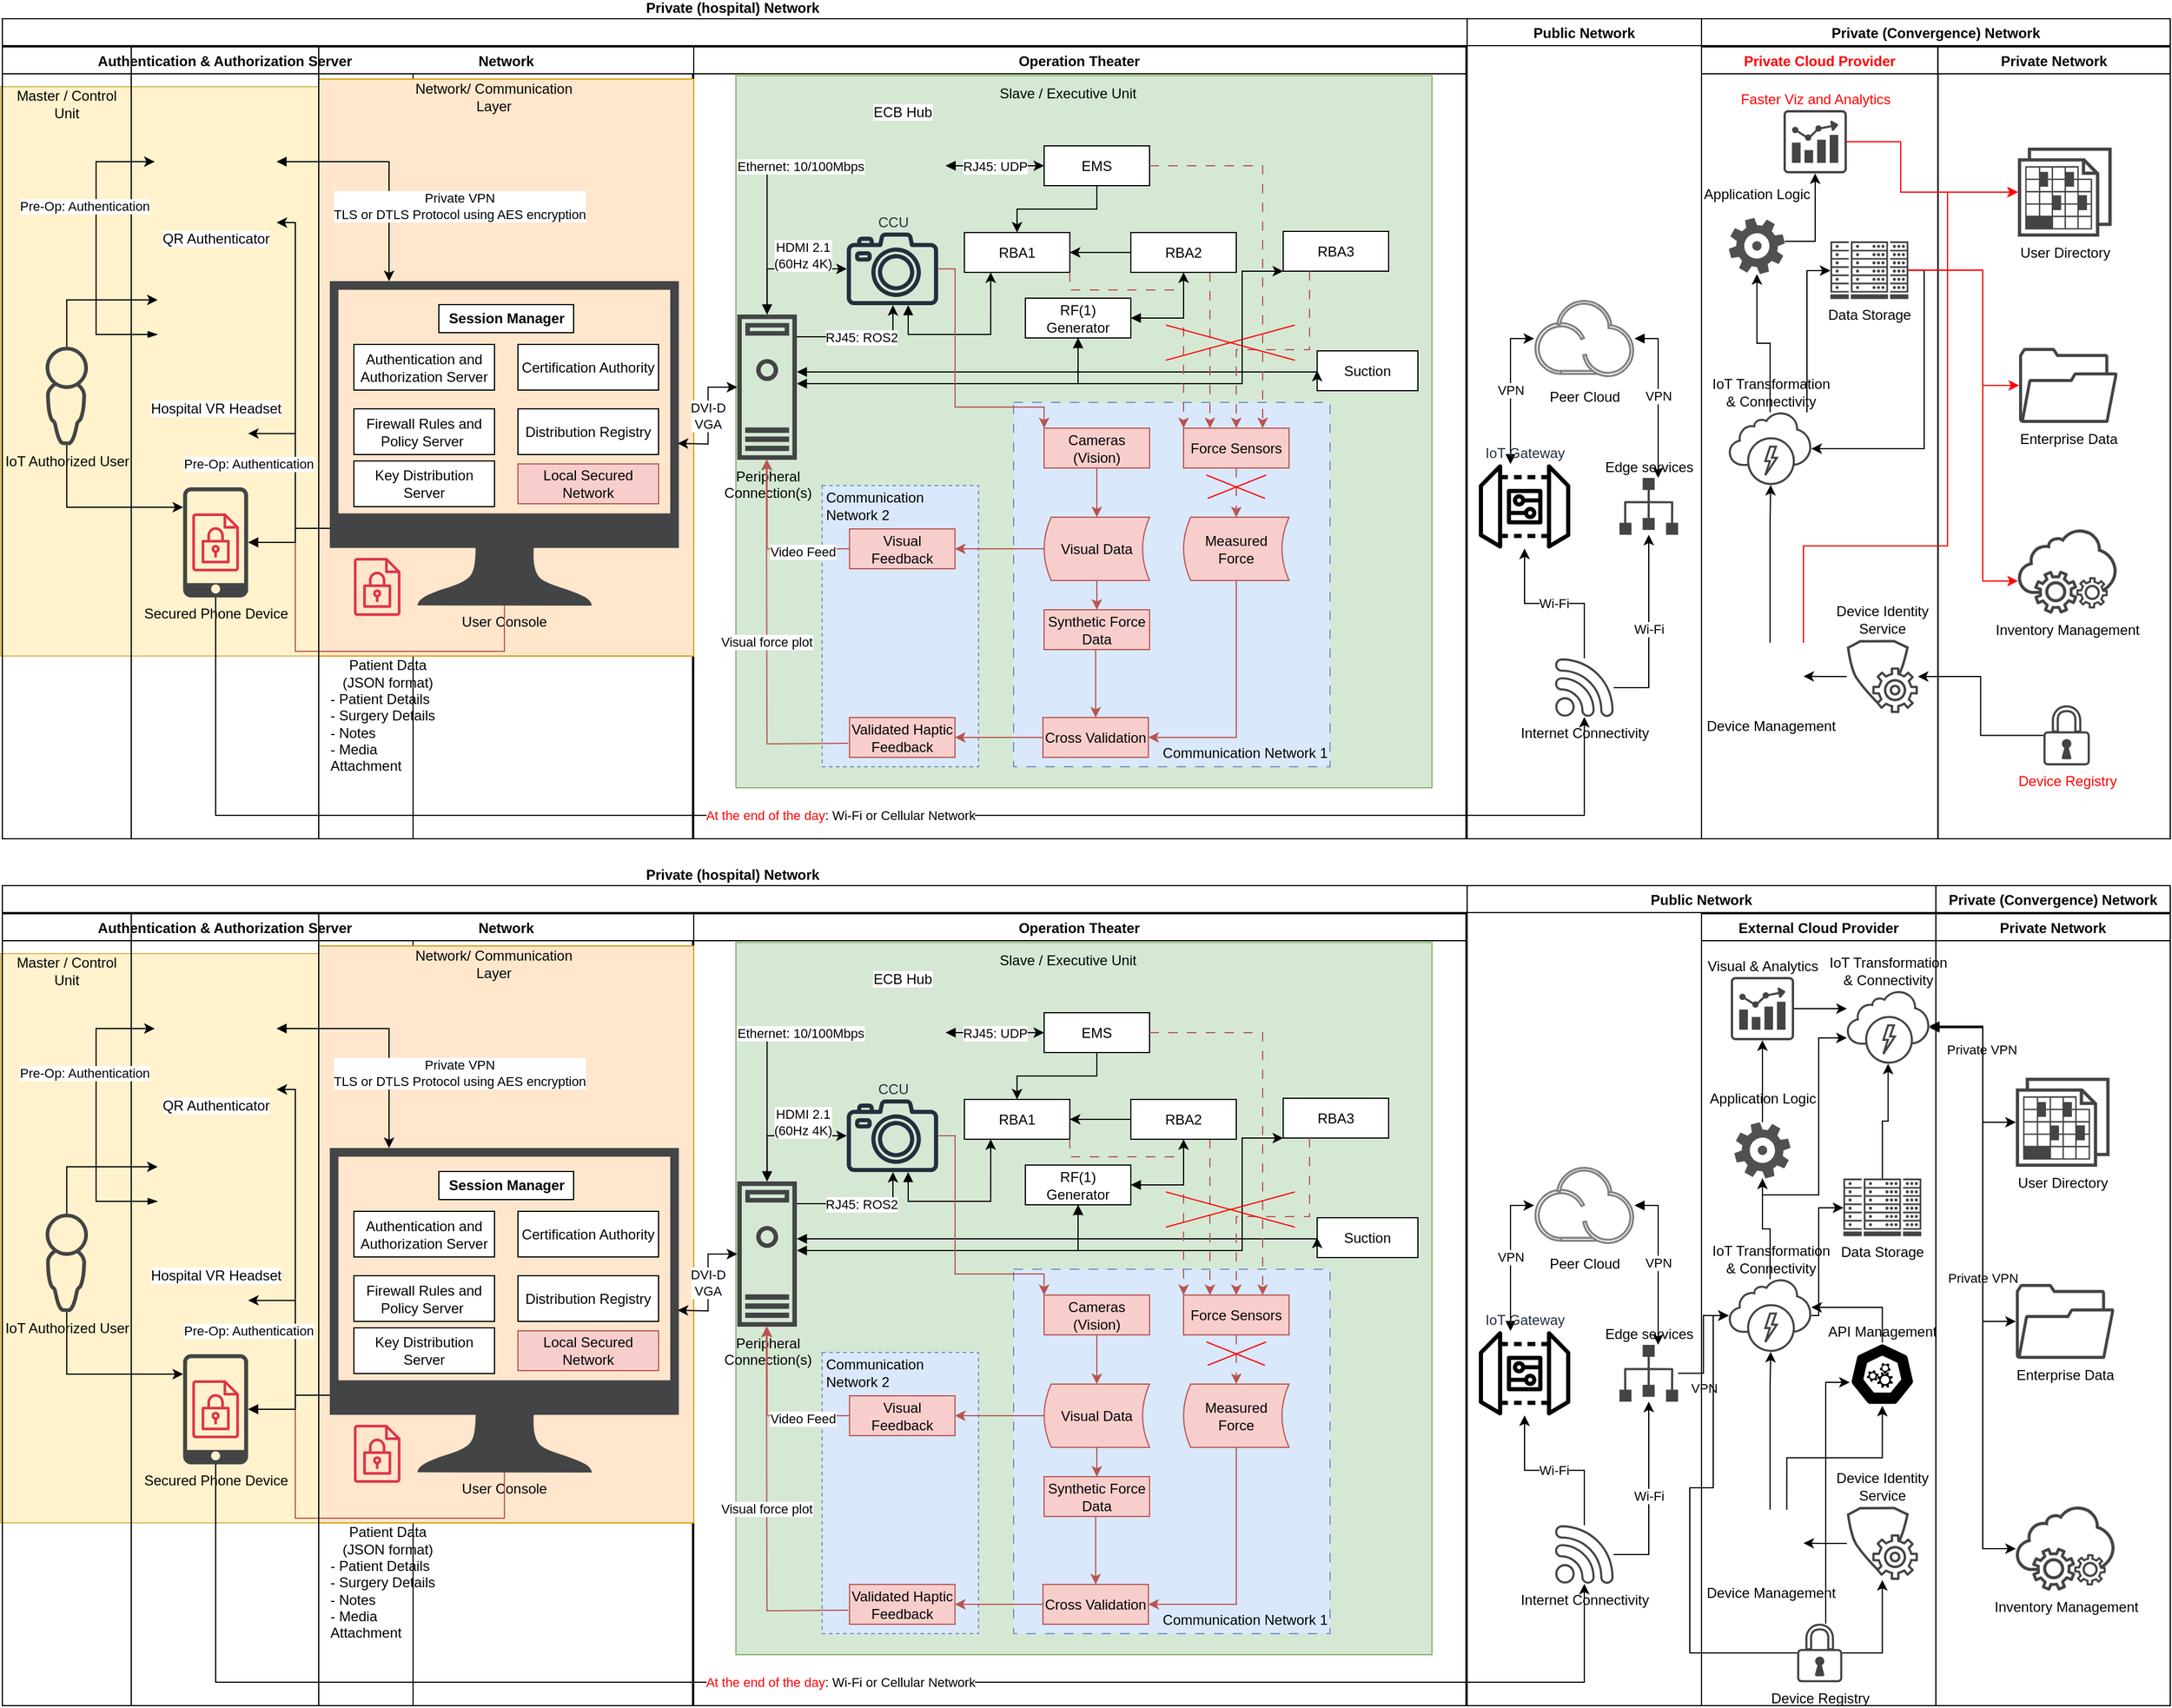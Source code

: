 <mxfile version="23.1.5" type="github">
  <diagram name="Page-1" id="reRBD5ONaoJADAtSQphy">
    <mxGraphModel dx="1969" dy="918" grid="1" gridSize="10" guides="1" tooltips="1" connect="1" arrows="1" fold="1" page="1" pageScale="1" pageWidth="850" pageHeight="1100" math="0" shadow="0">
      <root>
        <mxCell id="0" />
        <mxCell id="1" parent="0" />
        <mxCell id="-xezqDMPhiExoqAPLuxy-69" value="User Layer" style="swimlane;startSize=23;shadow=0;" parent="1" vertex="1">
          <mxGeometry x="40" y="64" width="350.5" height="676" as="geometry" />
        </mxCell>
        <mxCell id="-xezqDMPhiExoqAPLuxy-177" value="&lt;p style=&quot;line-height: 110%;&quot;&gt;&lt;br&gt;&lt;/p&gt;" style="rounded=0;whiteSpace=wrap;html=1;fillColor=#fff2cc;strokeColor=#d6b656;" parent="-xezqDMPhiExoqAPLuxy-69" vertex="1">
          <mxGeometry x="-1.5" y="34" width="271.5" height="486" as="geometry" />
        </mxCell>
        <mxCell id="-xezqDMPhiExoqAPLuxy-70" value="IoT Authorized User" style="sketch=0;pointerEvents=1;shadow=0;dashed=0;html=1;strokeColor=none;fillColor=#434445;aspect=fixed;labelPosition=center;verticalLabelPosition=bottom;verticalAlign=top;align=center;outlineConnect=0;shape=mxgraph.vvd.administrator;" parent="-xezqDMPhiExoqAPLuxy-69" vertex="1">
          <mxGeometry x="36.94" y="256" width="36.12" height="84" as="geometry" />
        </mxCell>
        <mxCell id="-xezqDMPhiExoqAPLuxy-178" value="Master / Control Unit" style="text;html=1;align=center;verticalAlign=middle;whiteSpace=wrap;rounded=0;" parent="-xezqDMPhiExoqAPLuxy-69" vertex="1">
          <mxGeometry x="-1.5" y="34" width="111.5" height="30" as="geometry" />
        </mxCell>
        <mxCell id="-xezqDMPhiExoqAPLuxy-1" value="&#xa;Private (hospital) Network " style="swimlane;shadow=0;verticalAlign=bottom;labelPosition=center;verticalLabelPosition=top;align=center;startSize=23;" parent="1" vertex="1">
          <mxGeometry x="40" y="40" width="1250" height="700" as="geometry">
            <mxRectangle x="50" y="40" width="190" height="30" as="alternateBounds" />
          </mxGeometry>
        </mxCell>
        <mxCell id="-xezqDMPhiExoqAPLuxy-8" value="Operation Theater" style="swimlane;startSize=23;shadow=0;" parent="-xezqDMPhiExoqAPLuxy-1" vertex="1">
          <mxGeometry x="589" y="24" width="660" height="676" as="geometry" />
        </mxCell>
        <mxCell id="-xezqDMPhiExoqAPLuxy-98" value="&lt;p style=&quot;line-height: 110%;&quot;&gt;&lt;br&gt;&lt;/p&gt;" style="rounded=0;whiteSpace=wrap;html=1;fillColor=#d5e8d4;strokeColor=#82b366;" parent="-xezqDMPhiExoqAPLuxy-8" vertex="1">
          <mxGeometry x="37" y="24.5" width="594" height="608" as="geometry" />
        </mxCell>
        <mxCell id="-xezqDMPhiExoqAPLuxy-99" value="" style="rounded=0;whiteSpace=wrap;html=1;dashed=1;fillColor=#dae8fc;strokeColor=#6c8ebf;align=left;" parent="-xezqDMPhiExoqAPLuxy-8" vertex="1">
          <mxGeometry x="110.59" y="374.5" width="133.41" height="240" as="geometry" />
        </mxCell>
        <mxCell id="-xezqDMPhiExoqAPLuxy-100" value="&lt;br&gt;&lt;br&gt;&lt;br&gt;&lt;br&gt;&lt;br&gt;&lt;br&gt;&lt;br&gt;&lt;br&gt;&lt;br&gt;&lt;br&gt;&lt;br&gt;&lt;br&gt;&lt;br&gt;&lt;br&gt;&lt;br&gt;&lt;br&gt;&lt;br&gt;&lt;br&gt;&lt;br&gt;&lt;br&gt;Communication Network 1" style="rounded=0;whiteSpace=wrap;html=1;dashed=1;dashPattern=8 8;fillColor=#dae8fc;strokeColor=#6c8ebf;align=right;" parent="-xezqDMPhiExoqAPLuxy-8" vertex="1">
          <mxGeometry x="274" y="303.5" width="270" height="311" as="geometry" />
        </mxCell>
        <mxCell id="-xezqDMPhiExoqAPLuxy-106" value="Peripheral&lt;br&gt;Connection(s)" style="sketch=0;pointerEvents=1;shadow=0;dashed=0;html=1;strokeColor=none;fillColor=#434445;aspect=fixed;labelPosition=center;verticalLabelPosition=bottom;verticalAlign=top;align=center;outlineConnect=0;shape=mxgraph.vvd.machine;" parent="-xezqDMPhiExoqAPLuxy-8" vertex="1">
          <mxGeometry x="38.17" y="228.5" width="50.84" height="124" as="geometry" />
        </mxCell>
        <mxCell id="-xezqDMPhiExoqAPLuxy-109" value="CCU" style="sketch=0;outlineConnect=0;fontColor=#232F3E;gradientColor=none;fillColor=#232F3D;strokeColor=none;dashed=0;verticalLabelPosition=top;verticalAlign=bottom;align=center;html=1;fontSize=12;fontStyle=0;aspect=fixed;pointerEvents=1;shape=mxgraph.aws4.camera2;labelPosition=center;" parent="-xezqDMPhiExoqAPLuxy-8" vertex="1">
          <mxGeometry x="131.59" y="158.5" width="78" height="62" as="geometry" />
        </mxCell>
        <mxCell id="-xezqDMPhiExoqAPLuxy-102" value="HDMI 2.1&lt;br&gt;(60Hz 4K)" style="edgeStyle=orthogonalEdgeStyle;shape=connector;rounded=0;orthogonalLoop=1;jettySize=auto;html=1;labelBackgroundColor=default;strokeColor=default;align=center;verticalAlign=middle;fontFamily=Helvetica;fontSize=11;fontColor=default;endArrow=classic;startArrow=block;startFill=1;" parent="-xezqDMPhiExoqAPLuxy-8" source="-xezqDMPhiExoqAPLuxy-106" target="-xezqDMPhiExoqAPLuxy-109" edge="1">
          <mxGeometry x="0.297" y="12" relative="1" as="geometry">
            <Array as="points">
              <mxPoint x="63.94" y="189.5" />
            </Array>
            <mxPoint as="offset" />
          </mxGeometry>
        </mxCell>
        <mxCell id="-xezqDMPhiExoqAPLuxy-105" value="RJ45: ROS2" style="edgeStyle=orthogonalEdgeStyle;rounded=0;orthogonalLoop=1;jettySize=auto;html=1;" parent="-xezqDMPhiExoqAPLuxy-8" source="-xezqDMPhiExoqAPLuxy-106" target="-xezqDMPhiExoqAPLuxy-109" edge="1">
          <mxGeometry relative="1" as="geometry">
            <Array as="points">
              <mxPoint x="171" y="247.5" />
            </Array>
          </mxGeometry>
        </mxCell>
        <mxCell id="-xezqDMPhiExoqAPLuxy-110" value="Suction" style="rounded=0;whiteSpace=wrap;html=1;" parent="-xezqDMPhiExoqAPLuxy-8" vertex="1">
          <mxGeometry x="533" y="259.5" width="86" height="34" as="geometry" />
        </mxCell>
        <mxCell id="-xezqDMPhiExoqAPLuxy-104" style="edgeStyle=orthogonalEdgeStyle;shape=connector;rounded=0;orthogonalLoop=1;jettySize=auto;html=1;entryX=0;entryY=0.5;entryDx=0;entryDy=0;labelBackgroundColor=default;strokeColor=default;align=center;verticalAlign=middle;fontFamily=Helvetica;fontSize=11;fontColor=default;endArrow=classic;startArrow=block;startFill=1;" parent="-xezqDMPhiExoqAPLuxy-8" source="-xezqDMPhiExoqAPLuxy-106" target="-xezqDMPhiExoqAPLuxy-110" edge="1">
          <mxGeometry relative="1" as="geometry">
            <Array as="points">
              <mxPoint x="533" y="277.5" />
            </Array>
          </mxGeometry>
        </mxCell>
        <mxCell id="-xezqDMPhiExoqAPLuxy-113" value="RF(1) Generator" style="rounded=0;whiteSpace=wrap;html=1;" parent="-xezqDMPhiExoqAPLuxy-8" vertex="1">
          <mxGeometry x="284" y="214.5" width="90" height="34" as="geometry" />
        </mxCell>
        <mxCell id="-xezqDMPhiExoqAPLuxy-103" style="edgeStyle=orthogonalEdgeStyle;shape=connector;rounded=0;orthogonalLoop=1;jettySize=auto;html=1;entryX=0.5;entryY=1;entryDx=0;entryDy=0;labelBackgroundColor=default;strokeColor=default;align=center;verticalAlign=middle;fontFamily=Helvetica;fontSize=11;fontColor=default;endArrow=classic;startArrow=block;startFill=1;" parent="-xezqDMPhiExoqAPLuxy-8" source="-xezqDMPhiExoqAPLuxy-106" target="-xezqDMPhiExoqAPLuxy-113" edge="1">
          <mxGeometry relative="1" as="geometry">
            <Array as="points">
              <mxPoint x="329" y="287.5" />
            </Array>
          </mxGeometry>
        </mxCell>
        <mxCell id="-xezqDMPhiExoqAPLuxy-115" value="ECB Hub" style="shape=image;html=1;verticalAlign=bottom;verticalLabelPosition=top;labelBackgroundColor=#ffffff;imageAspect=0;aspect=fixed;image=https://cdn1.iconfinder.com/data/icons/bootstrap-vol-3/16/motherboard-128.png;labelPosition=center;align=center;" parent="-xezqDMPhiExoqAPLuxy-8" vertex="1">
          <mxGeometry x="141.94" y="64.5" width="74" height="74" as="geometry" />
        </mxCell>
        <mxCell id="-xezqDMPhiExoqAPLuxy-101" value="Ethernet: 10/100Mbps" style="edgeStyle=orthogonalEdgeStyle;shape=connector;rounded=0;orthogonalLoop=1;jettySize=auto;html=1;entryX=0;entryY=0.5;entryDx=0;entryDy=0;labelBackgroundColor=default;strokeColor=default;align=center;verticalAlign=middle;fontFamily=Helvetica;fontSize=11;fontColor=default;endArrow=classic;startArrow=block;startFill=1;" parent="-xezqDMPhiExoqAPLuxy-8" source="-xezqDMPhiExoqAPLuxy-106" target="-xezqDMPhiExoqAPLuxy-115" edge="1">
          <mxGeometry x="0.516" relative="1" as="geometry">
            <Array as="points">
              <mxPoint x="64" y="101.5" />
            </Array>
            <mxPoint as="offset" />
          </mxGeometry>
        </mxCell>
        <mxCell id="-xezqDMPhiExoqAPLuxy-117" value="RBA1" style="rounded=0;whiteSpace=wrap;html=1;" parent="-xezqDMPhiExoqAPLuxy-8" vertex="1">
          <mxGeometry x="231.94" y="158.5" width="90" height="34" as="geometry" />
        </mxCell>
        <mxCell id="-xezqDMPhiExoqAPLuxy-107" style="edgeStyle=orthogonalEdgeStyle;shape=connector;rounded=0;orthogonalLoop=1;jettySize=auto;html=1;entryX=0.25;entryY=1;entryDx=0;entryDy=0;labelBackgroundColor=default;strokeColor=default;align=center;verticalAlign=middle;fontFamily=Helvetica;fontSize=11;fontColor=default;endArrow=classic;startArrow=block;startFill=1;" parent="-xezqDMPhiExoqAPLuxy-8" source="-xezqDMPhiExoqAPLuxy-109" target="-xezqDMPhiExoqAPLuxy-117" edge="1">
          <mxGeometry relative="1" as="geometry">
            <Array as="points">
              <mxPoint x="184" y="245.5" />
              <mxPoint x="254" y="245.5" />
            </Array>
          </mxGeometry>
        </mxCell>
        <mxCell id="-xezqDMPhiExoqAPLuxy-118" value="" style="edgeStyle=orthogonalEdgeStyle;shape=connector;rounded=0;orthogonalLoop=1;jettySize=auto;html=1;labelBackgroundColor=default;strokeColor=default;align=center;verticalAlign=middle;fontFamily=Helvetica;fontSize=11;fontColor=default;endArrow=classic;" parent="-xezqDMPhiExoqAPLuxy-8" source="-xezqDMPhiExoqAPLuxy-129" target="-xezqDMPhiExoqAPLuxy-117" edge="1">
          <mxGeometry relative="1" as="geometry" />
        </mxCell>
        <mxCell id="-xezqDMPhiExoqAPLuxy-120" value="RBA3" style="rounded=0;whiteSpace=wrap;html=1;" parent="-xezqDMPhiExoqAPLuxy-8" vertex="1">
          <mxGeometry x="504" y="157.5" width="90" height="34" as="geometry" />
        </mxCell>
        <mxCell id="-xezqDMPhiExoqAPLuxy-112" style="edgeStyle=orthogonalEdgeStyle;shape=connector;rounded=0;orthogonalLoop=1;jettySize=auto;html=1;labelBackgroundColor=default;strokeColor=default;align=center;verticalAlign=middle;fontFamily=Helvetica;fontSize=11;fontColor=default;endArrow=classic;startArrow=block;startFill=1;entryX=0;entryY=1;entryDx=0;entryDy=0;" parent="-xezqDMPhiExoqAPLuxy-8" source="-xezqDMPhiExoqAPLuxy-113" target="-xezqDMPhiExoqAPLuxy-120" edge="1">
          <mxGeometry relative="1" as="geometry">
            <mxPoint x="494" y="197.5" as="targetPoint" />
            <Array as="points">
              <mxPoint x="329" y="287.5" />
              <mxPoint x="469" y="287.5" />
            </Array>
          </mxGeometry>
        </mxCell>
        <mxCell id="-xezqDMPhiExoqAPLuxy-121" value="" style="edgeStyle=orthogonalEdgeStyle;shape=connector;rounded=0;orthogonalLoop=1;jettySize=auto;html=1;labelBackgroundColor=default;strokeColor=default;align=center;verticalAlign=middle;fontFamily=Helvetica;fontSize=11;fontColor=default;endArrow=classic;" parent="-xezqDMPhiExoqAPLuxy-8" source="-xezqDMPhiExoqAPLuxy-123" target="-xezqDMPhiExoqAPLuxy-117" edge="1">
          <mxGeometry relative="1" as="geometry" />
        </mxCell>
        <mxCell id="-xezqDMPhiExoqAPLuxy-123" value="EMS" style="rounded=0;whiteSpace=wrap;html=1;" parent="-xezqDMPhiExoqAPLuxy-8" vertex="1">
          <mxGeometry x="300" y="84.5" width="90" height="34" as="geometry" />
        </mxCell>
        <mxCell id="-xezqDMPhiExoqAPLuxy-114" value="RJ45: UDP" style="edgeStyle=orthogonalEdgeStyle;shape=connector;rounded=0;orthogonalLoop=1;jettySize=auto;html=1;exitX=1;exitY=0.5;exitDx=0;exitDy=0;entryX=0;entryY=0.5;entryDx=0;entryDy=0;labelBackgroundColor=default;strokeColor=default;align=center;verticalAlign=middle;fontFamily=Helvetica;fontSize=11;fontColor=default;endArrow=classic;startArrow=block;startFill=1;" parent="-xezqDMPhiExoqAPLuxy-8" source="-xezqDMPhiExoqAPLuxy-115" target="-xezqDMPhiExoqAPLuxy-123" edge="1">
          <mxGeometry relative="1" as="geometry">
            <Array as="points" />
          </mxGeometry>
        </mxCell>
        <mxCell id="-xezqDMPhiExoqAPLuxy-125" value="Force Sensors" style="rounded=0;whiteSpace=wrap;html=1;fillColor=#f8cecc;strokeColor=#b85450;" parent="-xezqDMPhiExoqAPLuxy-8" vertex="1">
          <mxGeometry x="419" y="325.5" width="90" height="34" as="geometry" />
        </mxCell>
        <mxCell id="-xezqDMPhiExoqAPLuxy-116" style="edgeStyle=orthogonalEdgeStyle;rounded=0;orthogonalLoop=1;jettySize=auto;html=1;exitX=1;exitY=1;exitDx=0;exitDy=0;entryX=0;entryY=0;entryDx=0;entryDy=0;fillColor=#f8cecc;strokeColor=#b85450;dashed=1;dashPattern=8 8;" parent="-xezqDMPhiExoqAPLuxy-8" source="-xezqDMPhiExoqAPLuxy-117" target="-xezqDMPhiExoqAPLuxy-125" edge="1">
          <mxGeometry relative="1" as="geometry">
            <Array as="points">
              <mxPoint x="322" y="207.5" />
              <mxPoint x="419" y="207.5" />
            </Array>
          </mxGeometry>
        </mxCell>
        <mxCell id="-xezqDMPhiExoqAPLuxy-119" style="edgeStyle=orthogonalEdgeStyle;rounded=0;orthogonalLoop=1;jettySize=auto;html=1;exitX=0.25;exitY=1;exitDx=0;exitDy=0;fillColor=#f8cecc;strokeColor=#b85450;dashed=1;dashPattern=8 8;" parent="-xezqDMPhiExoqAPLuxy-8" source="-xezqDMPhiExoqAPLuxy-120" target="-xezqDMPhiExoqAPLuxy-125" edge="1">
          <mxGeometry relative="1" as="geometry" />
        </mxCell>
        <mxCell id="-xezqDMPhiExoqAPLuxy-122" style="edgeStyle=orthogonalEdgeStyle;rounded=0;orthogonalLoop=1;jettySize=auto;html=1;exitX=1;exitY=0.5;exitDx=0;exitDy=0;entryX=0.75;entryY=0;entryDx=0;entryDy=0;fillColor=#f8cecc;strokeColor=#b85450;dashed=1;dashPattern=8 8;" parent="-xezqDMPhiExoqAPLuxy-8" source="-xezqDMPhiExoqAPLuxy-123" target="-xezqDMPhiExoqAPLuxy-125" edge="1">
          <mxGeometry relative="1" as="geometry">
            <Array as="points">
              <mxPoint x="487" y="101.5" />
            </Array>
          </mxGeometry>
        </mxCell>
        <mxCell id="-xezqDMPhiExoqAPLuxy-127" value="Cross Validation" style="rounded=0;whiteSpace=wrap;html=1;fillColor=#f8cecc;strokeColor=#b85450;" parent="-xezqDMPhiExoqAPLuxy-8" vertex="1">
          <mxGeometry x="299" y="572.5" width="90" height="34" as="geometry" />
        </mxCell>
        <mxCell id="-xezqDMPhiExoqAPLuxy-128" style="edgeStyle=orthogonalEdgeStyle;rounded=0;orthogonalLoop=1;jettySize=auto;html=1;exitX=0.75;exitY=1;exitDx=0;exitDy=0;entryX=0.25;entryY=0;entryDx=0;entryDy=0;fillColor=#f8cecc;strokeColor=#b85450;dashed=1;dashPattern=8 8;" parent="-xezqDMPhiExoqAPLuxy-8" source="-xezqDMPhiExoqAPLuxy-129" target="-xezqDMPhiExoqAPLuxy-125" edge="1">
          <mxGeometry relative="1" as="geometry" />
        </mxCell>
        <mxCell id="-xezqDMPhiExoqAPLuxy-129" value="RBA2" style="rounded=0;whiteSpace=wrap;html=1;" parent="-xezqDMPhiExoqAPLuxy-8" vertex="1">
          <mxGeometry x="374" y="158.5" width="90" height="34" as="geometry" />
        </mxCell>
        <mxCell id="-xezqDMPhiExoqAPLuxy-111" style="edgeStyle=orthogonalEdgeStyle;shape=connector;rounded=0;orthogonalLoop=1;jettySize=auto;html=1;entryX=0.5;entryY=1;entryDx=0;entryDy=0;labelBackgroundColor=default;strokeColor=default;align=center;verticalAlign=middle;fontFamily=Helvetica;fontSize=11;fontColor=default;endArrow=classic;startArrow=block;startFill=1;exitX=1;exitY=0.5;exitDx=0;exitDy=0;" parent="-xezqDMPhiExoqAPLuxy-8" source="-xezqDMPhiExoqAPLuxy-113" target="-xezqDMPhiExoqAPLuxy-129" edge="1">
          <mxGeometry relative="1" as="geometry" />
        </mxCell>
        <mxCell id="-xezqDMPhiExoqAPLuxy-131" value="Cameras (Vision)" style="rounded=0;whiteSpace=wrap;html=1;fillColor=#f8cecc;strokeColor=#b85450;" parent="-xezqDMPhiExoqAPLuxy-8" vertex="1">
          <mxGeometry x="300" y="325.5" width="90" height="34" as="geometry" />
        </mxCell>
        <mxCell id="-xezqDMPhiExoqAPLuxy-108" style="edgeStyle=orthogonalEdgeStyle;rounded=0;orthogonalLoop=1;jettySize=auto;html=1;entryX=0;entryY=0;entryDx=0;entryDy=0;fillColor=#f8cecc;strokeColor=#b85450;" parent="-xezqDMPhiExoqAPLuxy-8" source="-xezqDMPhiExoqAPLuxy-109" target="-xezqDMPhiExoqAPLuxy-131" edge="1">
          <mxGeometry relative="1" as="geometry">
            <Array as="points">
              <mxPoint x="224" y="189.5" />
              <mxPoint x="224" y="307.5" />
              <mxPoint x="300" y="307.5" />
            </Array>
          </mxGeometry>
        </mxCell>
        <mxCell id="-xezqDMPhiExoqAPLuxy-134" value="Visual Data" style="shape=dataStorage;whiteSpace=wrap;html=1;fixedSize=1;size=6;fillColor=#f8cecc;strokeColor=#b85450;" parent="-xezqDMPhiExoqAPLuxy-8" vertex="1">
          <mxGeometry x="300" y="401.5" width="90" height="54" as="geometry" />
        </mxCell>
        <mxCell id="-xezqDMPhiExoqAPLuxy-130" style="edgeStyle=orthogonalEdgeStyle;rounded=0;orthogonalLoop=1;jettySize=auto;html=1;exitX=0.5;exitY=1;exitDx=0;exitDy=0;fillColor=#f8cecc;strokeColor=#b85450;" parent="-xezqDMPhiExoqAPLuxy-8" source="-xezqDMPhiExoqAPLuxy-131" target="-xezqDMPhiExoqAPLuxy-134" edge="1">
          <mxGeometry relative="1" as="geometry" />
        </mxCell>
        <mxCell id="-xezqDMPhiExoqAPLuxy-135" style="edgeStyle=orthogonalEdgeStyle;rounded=0;orthogonalLoop=1;jettySize=auto;html=1;exitX=0.5;exitY=1;exitDx=0;exitDy=0;entryX=1;entryY=0.5;entryDx=0;entryDy=0;fillColor=#f8cecc;strokeColor=#b85450;" parent="-xezqDMPhiExoqAPLuxy-8" source="-xezqDMPhiExoqAPLuxy-136" target="-xezqDMPhiExoqAPLuxy-127" edge="1">
          <mxGeometry relative="1" as="geometry" />
        </mxCell>
        <mxCell id="-xezqDMPhiExoqAPLuxy-136" value="Measured &lt;br&gt;Force" style="shape=dataStorage;whiteSpace=wrap;html=1;fixedSize=1;size=6;fillColor=#f8cecc;strokeColor=#b85450;" parent="-xezqDMPhiExoqAPLuxy-8" vertex="1">
          <mxGeometry x="419" y="401.5" width="90" height="54" as="geometry" />
        </mxCell>
        <mxCell id="-xezqDMPhiExoqAPLuxy-124" style="edgeStyle=orthogonalEdgeStyle;rounded=0;orthogonalLoop=1;jettySize=auto;html=1;exitX=0.5;exitY=1;exitDx=0;exitDy=0;fillColor=#f8cecc;strokeColor=#b85450;dashed=1;dashPattern=8 8;" parent="-xezqDMPhiExoqAPLuxy-8" source="-xezqDMPhiExoqAPLuxy-125" target="-xezqDMPhiExoqAPLuxy-136" edge="1">
          <mxGeometry relative="1" as="geometry" />
        </mxCell>
        <mxCell id="-xezqDMPhiExoqAPLuxy-137" style="edgeStyle=orthogonalEdgeStyle;rounded=0;orthogonalLoop=1;jettySize=auto;html=1;exitX=0.75;exitY=1;exitDx=0;exitDy=0;entryX=0.5;entryY=0;entryDx=0;entryDy=0;fillColor=#f8cecc;strokeColor=#b85450;" parent="-xezqDMPhiExoqAPLuxy-8" source="-xezqDMPhiExoqAPLuxy-138" target="-xezqDMPhiExoqAPLuxy-127" edge="1">
          <mxGeometry relative="1" as="geometry">
            <Array as="points">
              <mxPoint x="344" y="514.5" />
            </Array>
          </mxGeometry>
        </mxCell>
        <mxCell id="-xezqDMPhiExoqAPLuxy-138" value="Synthetic Force Data" style="whiteSpace=wrap;html=1;fillColor=#f8cecc;strokeColor=#b85450;" parent="-xezqDMPhiExoqAPLuxy-8" vertex="1">
          <mxGeometry x="300" y="480.5" width="90" height="34" as="geometry" />
        </mxCell>
        <mxCell id="-xezqDMPhiExoqAPLuxy-132" value="" style="edgeStyle=orthogonalEdgeStyle;rounded=0;orthogonalLoop=1;jettySize=auto;html=1;fillColor=#f8cecc;strokeColor=#b85450;" parent="-xezqDMPhiExoqAPLuxy-8" source="-xezqDMPhiExoqAPLuxy-134" target="-xezqDMPhiExoqAPLuxy-138" edge="1">
          <mxGeometry relative="1" as="geometry" />
        </mxCell>
        <mxCell id="-xezqDMPhiExoqAPLuxy-139" value="Visual force plot" style="edgeStyle=orthogonalEdgeStyle;rounded=0;orthogonalLoop=1;jettySize=auto;html=1;fillColor=#f8cecc;strokeColor=#b85450;" parent="-xezqDMPhiExoqAPLuxy-8" edge="1">
          <mxGeometry relative="1" as="geometry">
            <mxPoint x="132.94" y="594.5" as="sourcePoint" />
            <mxPoint x="63" y="352.5" as="targetPoint" />
          </mxGeometry>
        </mxCell>
        <mxCell id="-xezqDMPhiExoqAPLuxy-140" value="Validated Haptic Feedback" style="rounded=0;whiteSpace=wrap;html=1;fillColor=#f8cecc;strokeColor=#b85450;" parent="-xezqDMPhiExoqAPLuxy-8" vertex="1">
          <mxGeometry x="133.94" y="572.5" width="90" height="34" as="geometry" />
        </mxCell>
        <mxCell id="-xezqDMPhiExoqAPLuxy-126" value="" style="edgeStyle=orthogonalEdgeStyle;rounded=0;orthogonalLoop=1;jettySize=auto;html=1;fillColor=#f8cecc;strokeColor=#b85450;" parent="-xezqDMPhiExoqAPLuxy-8" source="-xezqDMPhiExoqAPLuxy-127" target="-xezqDMPhiExoqAPLuxy-140" edge="1">
          <mxGeometry relative="1" as="geometry" />
        </mxCell>
        <mxCell id="-xezqDMPhiExoqAPLuxy-141" value="Video Feed" style="edgeStyle=orthogonalEdgeStyle;rounded=0;orthogonalLoop=1;jettySize=auto;html=1;exitX=0;exitY=0.5;exitDx=0;exitDy=0;fillColor=#f8cecc;strokeColor=#b85450;" parent="-xezqDMPhiExoqAPLuxy-8" source="-xezqDMPhiExoqAPLuxy-142" target="-xezqDMPhiExoqAPLuxy-106" edge="1">
          <mxGeometry x="-0.458" y="2" relative="1" as="geometry">
            <mxPoint x="64" y="337.5" as="targetPoint" />
            <mxPoint as="offset" />
          </mxGeometry>
        </mxCell>
        <mxCell id="-xezqDMPhiExoqAPLuxy-142" value="Visual Feedback" style="whiteSpace=wrap;html=1;fillColor=#f8cecc;strokeColor=#b85450;" parent="-xezqDMPhiExoqAPLuxy-8" vertex="1">
          <mxGeometry x="133.94" y="411.5" width="90" height="34" as="geometry" />
        </mxCell>
        <mxCell id="-xezqDMPhiExoqAPLuxy-133" value="" style="edgeStyle=orthogonalEdgeStyle;rounded=0;orthogonalLoop=1;jettySize=auto;html=1;entryX=1;entryY=0.5;entryDx=0;entryDy=0;fillColor=#f8cecc;strokeColor=#b85450;" parent="-xezqDMPhiExoqAPLuxy-8" source="-xezqDMPhiExoqAPLuxy-134" target="-xezqDMPhiExoqAPLuxy-142" edge="1">
          <mxGeometry relative="1" as="geometry">
            <mxPoint x="235" y="415.5" as="targetPoint" />
          </mxGeometry>
        </mxCell>
        <mxCell id="-xezqDMPhiExoqAPLuxy-143" value="Communication Network 2" style="text;html=1;align=left;verticalAlign=middle;whiteSpace=wrap;rounded=0;" parent="-xezqDMPhiExoqAPLuxy-8" vertex="1">
          <mxGeometry x="112.3" y="381.5" width="130" height="20" as="geometry" />
        </mxCell>
        <mxCell id="-xezqDMPhiExoqAPLuxy-144" value="" style="endArrow=none;html=1;rounded=0;strokeColor=#FF0000;" parent="-xezqDMPhiExoqAPLuxy-8" edge="1">
          <mxGeometry width="50" height="50" relative="1" as="geometry">
            <mxPoint x="439.5" y="385.5" as="sourcePoint" />
            <mxPoint x="489.5" y="365.5" as="targetPoint" />
          </mxGeometry>
        </mxCell>
        <mxCell id="-xezqDMPhiExoqAPLuxy-145" value="" style="endArrow=none;html=1;rounded=0;strokeColor=#FF0000;" parent="-xezqDMPhiExoqAPLuxy-8" edge="1">
          <mxGeometry width="50" height="50" relative="1" as="geometry">
            <mxPoint x="438.5" y="365.5" as="sourcePoint" />
            <mxPoint x="488.5" y="385.5" as="targetPoint" />
          </mxGeometry>
        </mxCell>
        <mxCell id="-xezqDMPhiExoqAPLuxy-149" value="" style="endArrow=none;html=1;rounded=0;strokeColor=#FF0000;" parent="-xezqDMPhiExoqAPLuxy-8" edge="1">
          <mxGeometry width="50" height="50" relative="1" as="geometry">
            <mxPoint x="404" y="267.5" as="sourcePoint" />
            <mxPoint x="514" y="237.5" as="targetPoint" />
          </mxGeometry>
        </mxCell>
        <mxCell id="-xezqDMPhiExoqAPLuxy-150" value="" style="endArrow=none;html=1;rounded=0;strokeColor=#FF0000;" parent="-xezqDMPhiExoqAPLuxy-8" edge="1">
          <mxGeometry width="50" height="50" relative="1" as="geometry">
            <mxPoint x="404" y="237.5" as="sourcePoint" />
            <mxPoint x="514" y="267.5" as="targetPoint" />
          </mxGeometry>
        </mxCell>
        <mxCell id="-xezqDMPhiExoqAPLuxy-151" value="Slave / Executive Unit" style="text;html=1;align=center;verticalAlign=middle;whiteSpace=wrap;rounded=0;" parent="-xezqDMPhiExoqAPLuxy-8" vertex="1">
          <mxGeometry x="252" y="24.5" width="137" height="30" as="geometry" />
        </mxCell>
        <mxCell id="-xezqDMPhiExoqAPLuxy-53" value="Network" style="swimlane;startSize=23;shadow=0;" parent="-xezqDMPhiExoqAPLuxy-1" vertex="1">
          <mxGeometry x="270" y="24" width="320" height="676" as="geometry" />
        </mxCell>
        <mxCell id="-xezqDMPhiExoqAPLuxy-154" value="&lt;p style=&quot;line-height: 110%;&quot;&gt;&lt;br&gt;&lt;/p&gt;" style="rounded=0;whiteSpace=wrap;html=1;fillColor=#ffe6cc;strokeColor=#d79b00;" parent="-xezqDMPhiExoqAPLuxy-53" vertex="1">
          <mxGeometry y="27.5" width="320" height="492.5" as="geometry" />
        </mxCell>
        <mxCell id="-xezqDMPhiExoqAPLuxy-155" value="Network/ Communication Layer" style="text;html=1;align=center;verticalAlign=middle;whiteSpace=wrap;rounded=0;" parent="-xezqDMPhiExoqAPLuxy-53" vertex="1">
          <mxGeometry x="80.5" y="27.5" width="137" height="30" as="geometry" />
        </mxCell>
        <mxCell id="-xezqDMPhiExoqAPLuxy-54" value="User Console" style="sketch=0;pointerEvents=1;shadow=0;dashed=0;html=1;strokeColor=none;fillColor=#434445;aspect=fixed;labelPosition=center;verticalLabelPosition=bottom;verticalAlign=top;align=center;outlineConnect=0;shape=mxgraph.vvd.monitor;" parent="-xezqDMPhiExoqAPLuxy-53" vertex="1">
          <mxGeometry x="9.45" y="200" width="297.86" height="277" as="geometry" />
        </mxCell>
        <mxCell id="-xezqDMPhiExoqAPLuxy-55" value="&lt;b&gt;Session Manager&lt;/b&gt;" style="rounded=0;whiteSpace=wrap;html=1;" parent="-xezqDMPhiExoqAPLuxy-53" vertex="1">
          <mxGeometry x="102.5" y="220" width="115" height="24" as="geometry" />
        </mxCell>
        <mxCell id="-xezqDMPhiExoqAPLuxy-56" value="Authentication and Authorization Server" style="rounded=0;whiteSpace=wrap;html=1;" parent="-xezqDMPhiExoqAPLuxy-53" vertex="1">
          <mxGeometry x="30" y="254" width="120" height="39" as="geometry" />
        </mxCell>
        <mxCell id="-xezqDMPhiExoqAPLuxy-57" value="Firewall Rules and Policy Server&amp;nbsp;" style="rounded=0;whiteSpace=wrap;html=1;" parent="-xezqDMPhiExoqAPLuxy-53" vertex="1">
          <mxGeometry x="30" y="309" width="120" height="39" as="geometry" />
        </mxCell>
        <mxCell id="-xezqDMPhiExoqAPLuxy-58" value="Certification Authority" style="rounded=0;whiteSpace=wrap;html=1;" parent="-xezqDMPhiExoqAPLuxy-53" vertex="1">
          <mxGeometry x="170" y="254" width="120" height="39" as="geometry" />
        </mxCell>
        <mxCell id="-xezqDMPhiExoqAPLuxy-59" value="Distribution Registry" style="rounded=0;whiteSpace=wrap;html=1;" parent="-xezqDMPhiExoqAPLuxy-53" vertex="1">
          <mxGeometry x="170" y="309" width="120" height="39" as="geometry" />
        </mxCell>
        <mxCell id="-xezqDMPhiExoqAPLuxy-60" value="Key Distribution Server" style="rounded=0;whiteSpace=wrap;html=1;" parent="-xezqDMPhiExoqAPLuxy-53" vertex="1">
          <mxGeometry x="30" y="353.5" width="120" height="39" as="geometry" />
        </mxCell>
        <mxCell id="-xezqDMPhiExoqAPLuxy-62" value="Local Secured Network" style="rounded=0;whiteSpace=wrap;html=1;fillColor=#f8cecc;strokeColor=#b85450;" parent="-xezqDMPhiExoqAPLuxy-53" vertex="1">
          <mxGeometry x="170" y="356" width="120" height="34" as="geometry" />
        </mxCell>
        <mxCell id="-xezqDMPhiExoqAPLuxy-166" value="" style="sketch=0;outlineConnect=0;fontColor=#232F3E;gradientColor=none;fillColor=#DD344C;strokeColor=none;dashed=0;verticalLabelPosition=bottom;verticalAlign=top;align=center;html=1;fontSize=12;fontStyle=0;aspect=fixed;pointerEvents=1;shape=mxgraph.aws4.encrypted_data;" parent="-xezqDMPhiExoqAPLuxy-53" vertex="1">
          <mxGeometry x="30.0" y="436" width="39.74" height="50" as="geometry" />
        </mxCell>
        <mxCell id="-xezqDMPhiExoqAPLuxy-165" value="Patient Data&lt;br&gt;(JSON format)&lt;br&gt;&lt;div style=&quot;text-align: left;&quot;&gt;&lt;span style=&quot;background-color: initial;&quot;&gt;- Patient Details&lt;/span&gt;&lt;/div&gt;&lt;div style=&quot;text-align: left;&quot;&gt;&lt;span style=&quot;background-color: initial;&quot;&gt;- Surgery Details&lt;/span&gt;&lt;/div&gt;&lt;div style=&quot;text-align: left;&quot;&gt;&lt;span style=&quot;background-color: initial;&quot;&gt;- Notes&lt;/span&gt;&lt;/div&gt;&lt;div style=&quot;text-align: left;&quot;&gt;&lt;span style=&quot;background-color: initial;&quot;&gt;- Media Attachment&lt;/span&gt;&lt;/div&gt;" style="text;html=1;align=center;verticalAlign=middle;whiteSpace=wrap;rounded=0;" parent="-xezqDMPhiExoqAPLuxy-53" vertex="1">
          <mxGeometry x="9.45" y="526" width="100" height="90" as="geometry" />
        </mxCell>
        <mxCell id="-xezqDMPhiExoqAPLuxy-61" style="edgeStyle=orthogonalEdgeStyle;shape=connector;rounded=0;orthogonalLoop=1;jettySize=auto;html=1;labelBackgroundColor=default;strokeColor=default;align=center;verticalAlign=middle;fontFamily=Helvetica;fontSize=11;fontColor=default;endArrow=classic;" parent="-xezqDMPhiExoqAPLuxy-53" source="-xezqDMPhiExoqAPLuxy-54" edge="1">
          <mxGeometry relative="1" as="geometry">
            <mxPoint x="66.46" y="411" as="sourcePoint" />
            <mxPoint x="-60.27" y="330.059" as="targetPoint" />
            <Array as="points">
              <mxPoint x="-20" y="411" />
              <mxPoint x="-20" y="330" />
            </Array>
          </mxGeometry>
        </mxCell>
        <mxCell id="-xezqDMPhiExoqAPLuxy-63" value="Private VPN&lt;br&gt;TLS or DTLS Protocol using AES encryption" style="edgeStyle=orthogonalEdgeStyle;shape=connector;rounded=0;orthogonalLoop=1;jettySize=auto;html=1;labelBackgroundColor=default;strokeColor=default;align=center;verticalAlign=middle;fontFamily=Helvetica;fontSize=11;fontColor=default;endArrow=classic;startArrow=block;startFill=1;" parent="-xezqDMPhiExoqAPLuxy-1" source="-xezqDMPhiExoqAPLuxy-5" target="-xezqDMPhiExoqAPLuxy-54" edge="1">
          <mxGeometry x="0.354" y="60" relative="1" as="geometry">
            <mxPoint as="offset" />
            <Array as="points">
              <mxPoint x="330" y="122" />
            </Array>
          </mxGeometry>
        </mxCell>
        <mxCell id="-xezqDMPhiExoqAPLuxy-64" value="DVI-D&lt;br&gt;VGA" style="edgeStyle=orthogonalEdgeStyle;rounded=0;orthogonalLoop=1;jettySize=auto;html=1;startArrow=classic;startFill=1;" parent="-xezqDMPhiExoqAPLuxy-1" target="-xezqDMPhiExoqAPLuxy-106" edge="1">
          <mxGeometry relative="1" as="geometry">
            <mxPoint x="576.31" y="362.471" as="sourcePoint" />
            <mxPoint x="643.17" y="280" as="targetPoint" />
            <Array as="points" />
          </mxGeometry>
        </mxCell>
        <mxCell id="-xezqDMPhiExoqAPLuxy-66" style="edgeStyle=orthogonalEdgeStyle;rounded=0;orthogonalLoop=1;jettySize=auto;html=1;fillColor=#f8cecc;strokeColor=#b85450;" parent="-xezqDMPhiExoqAPLuxy-1" source="-xezqDMPhiExoqAPLuxy-54" target="-xezqDMPhiExoqAPLuxy-7" edge="1">
          <mxGeometry relative="1" as="geometry">
            <Array as="points">
              <mxPoint x="428" y="540" />
              <mxPoint x="250" y="540" />
              <mxPoint x="250" y="447" />
            </Array>
          </mxGeometry>
        </mxCell>
        <mxCell id="-xezqDMPhiExoqAPLuxy-2" value="Authentication &amp; Authorization Server" style="swimlane;startSize=23;shadow=0;" parent="-xezqDMPhiExoqAPLuxy-1" vertex="1">
          <mxGeometry x="110" y="24" width="160" height="676" as="geometry" />
        </mxCell>
        <mxCell id="-xezqDMPhiExoqAPLuxy-3" value="Pre-Op: Authentication" style="edgeStyle=orthogonalEdgeStyle;rounded=0;orthogonalLoop=1;jettySize=auto;html=1;exitX=0;exitY=0.5;exitDx=0;exitDy=0;entryX=0;entryY=0.5;entryDx=0;entryDy=0;startArrow=blockThin;startFill=1;" parent="-xezqDMPhiExoqAPLuxy-2" source="-xezqDMPhiExoqAPLuxy-4" target="-xezqDMPhiExoqAPLuxy-5" edge="1">
          <mxGeometry x="0.296" y="10" relative="1" as="geometry">
            <Array as="points">
              <mxPoint x="-30" y="246" />
              <mxPoint x="-30" y="98" />
            </Array>
            <mxPoint as="offset" />
          </mxGeometry>
        </mxCell>
        <mxCell id="-xezqDMPhiExoqAPLuxy-4" value="Hospital VR Headset" style="shape=image;html=1;verticalAlign=top;verticalLabelPosition=bottom;labelBackgroundColor=#ffffff;imageAspect=0;aspect=fixed;image=https://cdn2.iconfinder.com/data/icons/business-and-education-1/512/142_VR_googles_headset_reality_virtual_technology_smart-128.png" parent="-xezqDMPhiExoqAPLuxy-2" vertex="1">
          <mxGeometry x="22.5" y="196" width="99" height="99" as="geometry" />
        </mxCell>
        <mxCell id="-xezqDMPhiExoqAPLuxy-5" value="QR Authenticator" style="shape=image;html=1;verticalAlign=top;verticalLabelPosition=bottom;labelBackgroundColor=#ffffff;imageAspect=0;aspect=fixed;image=https://cdn1.iconfinder.com/data/icons/iconoir-vol-3/24/qr-code-128.png" parent="-xezqDMPhiExoqAPLuxy-2" vertex="1">
          <mxGeometry x="20" y="46" width="104" height="104" as="geometry" />
        </mxCell>
        <mxCell id="-xezqDMPhiExoqAPLuxy-6" value="Pre-Op: Authentication" style="edgeStyle=orthogonalEdgeStyle;rounded=0;orthogonalLoop=1;jettySize=auto;html=1;entryX=1;entryY=1;entryDx=0;entryDy=0;startArrow=block;startFill=1;" parent="-xezqDMPhiExoqAPLuxy-2" source="-xezqDMPhiExoqAPLuxy-7" target="-xezqDMPhiExoqAPLuxy-5" edge="1">
          <mxGeometry x="-0.348" y="40" relative="1" as="geometry">
            <mxPoint x="22" y="98" as="targetPoint" />
            <Array as="points">
              <mxPoint x="140" y="423" />
              <mxPoint x="140" y="150" />
            </Array>
            <mxPoint as="offset" />
          </mxGeometry>
        </mxCell>
        <mxCell id="-xezqDMPhiExoqAPLuxy-7" value="Secured Phone Device" style="sketch=0;pointerEvents=1;shadow=0;dashed=0;html=1;strokeColor=none;fillColor=#434445;aspect=fixed;labelPosition=center;verticalLabelPosition=bottom;verticalAlign=top;align=center;outlineConnect=0;shape=mxgraph.vvd.phone;" parent="-xezqDMPhiExoqAPLuxy-2" vertex="1">
          <mxGeometry x="44.27" y="376" width="55.46" height="94" as="geometry" />
        </mxCell>
        <mxCell id="-xezqDMPhiExoqAPLuxy-167" value="" style="sketch=0;outlineConnect=0;fontColor=#232F3E;gradientColor=none;fillColor=#DD344C;strokeColor=none;dashed=0;verticalLabelPosition=bottom;verticalAlign=top;align=center;html=1;fontSize=12;fontStyle=0;aspect=fixed;pointerEvents=1;shape=mxgraph.aws4.encrypted_data;" parent="-xezqDMPhiExoqAPLuxy-2" vertex="1">
          <mxGeometry x="52.13" y="398" width="39.74" height="50" as="geometry" />
        </mxCell>
        <mxCell id="-xezqDMPhiExoqAPLuxy-73" value="Private (Convergence) Network" style="swimlane;shadow=0;" parent="1" vertex="1">
          <mxGeometry x="1490" y="40" width="400" height="700" as="geometry">
            <mxRectangle x="50" y="40" width="190" height="30" as="alternateBounds" />
          </mxGeometry>
        </mxCell>
        <mxCell id="-xezqDMPhiExoqAPLuxy-74" value="Private Cloud Provider" style="swimlane;startSize=23;shadow=0;fontColor=#ff0000;" parent="-xezqDMPhiExoqAPLuxy-73" vertex="1">
          <mxGeometry y="24" width="201.78" height="676" as="geometry" />
        </mxCell>
        <mxCell id="-xezqDMPhiExoqAPLuxy-75" style="edgeStyle=orthogonalEdgeStyle;rounded=0;orthogonalLoop=1;jettySize=auto;html=1;" parent="-xezqDMPhiExoqAPLuxy-74" source="-xezqDMPhiExoqAPLuxy-76" target="-xezqDMPhiExoqAPLuxy-81" edge="1">
          <mxGeometry relative="1" as="geometry">
            <Array as="points">
              <mxPoint x="190" y="191" />
              <mxPoint x="190" y="343" />
            </Array>
          </mxGeometry>
        </mxCell>
        <mxCell id="-xezqDMPhiExoqAPLuxy-76" value="Data Storage" style="sketch=0;pointerEvents=1;shadow=0;dashed=0;html=1;strokeColor=none;fillColor=#434445;aspect=fixed;labelPosition=center;verticalLabelPosition=bottom;verticalAlign=top;align=center;outlineConnect=0;shape=mxgraph.vvd.datacenter;" parent="-xezqDMPhiExoqAPLuxy-74" vertex="1">
          <mxGeometry x="110" y="166" width="66.49" height="49.2" as="geometry" />
        </mxCell>
        <mxCell id="-xezqDMPhiExoqAPLuxy-77" style="edgeStyle=orthogonalEdgeStyle;shape=connector;rounded=0;orthogonalLoop=1;jettySize=auto;html=1;labelBackgroundColor=default;strokeColor=default;align=center;verticalAlign=middle;fontFamily=Helvetica;fontSize=11;fontColor=default;endArrow=classic;" parent="-xezqDMPhiExoqAPLuxy-74" source="-xezqDMPhiExoqAPLuxy-78" target="-xezqDMPhiExoqAPLuxy-86" edge="1">
          <mxGeometry relative="1" as="geometry">
            <Array as="points">
              <mxPoint x="97" y="166" />
            </Array>
          </mxGeometry>
        </mxCell>
        <mxCell id="-xezqDMPhiExoqAPLuxy-78" value="&lt;p style=&quot;line-height: 80%;&quot;&gt;Application Logic&lt;/p&gt;" style="sketch=0;pointerEvents=1;shadow=0;dashed=0;html=1;strokeColor=none;fillColor=#505050;labelPosition=center;verticalLabelPosition=top;verticalAlign=bottom;outlineConnect=0;align=center;shape=mxgraph.office.concepts.settings_office_365;" parent="-xezqDMPhiExoqAPLuxy-74" vertex="1">
          <mxGeometry x="23.27" y="146" width="48" height="48" as="geometry" />
        </mxCell>
        <mxCell id="-xezqDMPhiExoqAPLuxy-79" style="edgeStyle=orthogonalEdgeStyle;shape=connector;rounded=0;orthogonalLoop=1;jettySize=auto;html=1;labelBackgroundColor=default;strokeColor=default;align=center;verticalAlign=middle;fontFamily=Helvetica;fontSize=11;fontColor=default;endArrow=classic;" parent="-xezqDMPhiExoqAPLuxy-74" source="-xezqDMPhiExoqAPLuxy-81" target="-xezqDMPhiExoqAPLuxy-78" edge="1">
          <mxGeometry relative="1" as="geometry" />
        </mxCell>
        <mxCell id="-xezqDMPhiExoqAPLuxy-80" style="edgeStyle=orthogonalEdgeStyle;shape=connector;rounded=0;orthogonalLoop=1;jettySize=auto;html=1;labelBackgroundColor=default;strokeColor=default;align=center;verticalAlign=middle;fontFamily=Helvetica;fontSize=11;fontColor=default;endArrow=classic;" parent="-xezqDMPhiExoqAPLuxy-74" source="-xezqDMPhiExoqAPLuxy-81" target="-xezqDMPhiExoqAPLuxy-76" edge="1">
          <mxGeometry relative="1" as="geometry">
            <Array as="points">
              <mxPoint x="90" y="191" />
            </Array>
          </mxGeometry>
        </mxCell>
        <mxCell id="-xezqDMPhiExoqAPLuxy-81" value="IoT Transformation &lt;br&gt;&amp;amp; Connectivity" style="sketch=0;pointerEvents=1;shadow=0;dashed=0;html=1;strokeColor=none;fillColor=#434445;aspect=fixed;labelPosition=center;verticalLabelPosition=top;verticalAlign=bottom;align=center;outlineConnect=0;shape=mxgraph.vvd.service_provider_cloud_environment;" parent="-xezqDMPhiExoqAPLuxy-74" vertex="1">
          <mxGeometry x="23.27" y="312" width="70.46" height="62" as="geometry" />
        </mxCell>
        <mxCell id="-xezqDMPhiExoqAPLuxy-82" style="edgeStyle=orthogonalEdgeStyle;shape=connector;rounded=0;orthogonalLoop=1;jettySize=auto;html=1;exitX=0.5;exitY=0;exitDx=0;exitDy=0;labelBackgroundColor=default;strokeColor=default;align=center;verticalAlign=middle;fontFamily=Helvetica;fontSize=11;fontColor=default;endArrow=classic;" parent="-xezqDMPhiExoqAPLuxy-74" source="-xezqDMPhiExoqAPLuxy-83" target="-xezqDMPhiExoqAPLuxy-81" edge="1">
          <mxGeometry relative="1" as="geometry">
            <Array as="points">
              <mxPoint x="59" y="406" />
              <mxPoint x="59" y="406" />
            </Array>
          </mxGeometry>
        </mxCell>
        <mxCell id="-xezqDMPhiExoqAPLuxy-83" value="Device Management" style="shape=image;html=1;verticalAlign=top;verticalLabelPosition=bottom;labelBackgroundColor=#ffffff;imageAspect=0;aspect=fixed;image=https://cdn0.iconfinder.com/data/icons/call-center-and-service/32/27-Settings-128.png" parent="-xezqDMPhiExoqAPLuxy-74" vertex="1">
          <mxGeometry x="30" y="508.75" width="57" height="57" as="geometry" />
        </mxCell>
        <mxCell id="-xezqDMPhiExoqAPLuxy-84" style="edgeStyle=orthogonalEdgeStyle;shape=connector;rounded=0;orthogonalLoop=1;jettySize=auto;html=1;labelBackgroundColor=default;strokeColor=default;align=center;verticalAlign=middle;fontFamily=Helvetica;fontSize=11;fontColor=default;endArrow=classic;" parent="-xezqDMPhiExoqAPLuxy-74" source="-xezqDMPhiExoqAPLuxy-85" target="-xezqDMPhiExoqAPLuxy-83" edge="1">
          <mxGeometry relative="1" as="geometry" />
        </mxCell>
        <mxCell id="-xezqDMPhiExoqAPLuxy-85" value="Device Identity &lt;br&gt;Service" style="sketch=0;pointerEvents=1;shadow=0;dashed=0;html=1;strokeColor=none;fillColor=#434445;aspect=fixed;labelPosition=center;verticalLabelPosition=top;verticalAlign=bottom;align=center;outlineConnect=0;shape=mxgraph.vvd.protection_group_config;" parent="-xezqDMPhiExoqAPLuxy-74" vertex="1">
          <mxGeometry x="124" y="506.25" width="60.63" height="62.5" as="geometry" />
        </mxCell>
        <mxCell id="-xezqDMPhiExoqAPLuxy-86" value="&lt;font color=&quot;#ff0000&quot;&gt;Faster Viz and Analytics&lt;/font&gt;" style="sketch=0;pointerEvents=1;shadow=0;dashed=0;html=1;strokeColor=none;fillColor=#434445;aspect=fixed;labelPosition=center;verticalLabelPosition=top;verticalAlign=bottom;align=center;outlineConnect=0;shape=mxgraph.vvd.vrops;" parent="-xezqDMPhiExoqAPLuxy-74" vertex="1">
          <mxGeometry x="70" y="54" width="54" height="54" as="geometry" />
        </mxCell>
        <mxCell id="-xezqDMPhiExoqAPLuxy-87" value="Private Network" style="swimlane;startSize=23;shadow=0;" parent="-xezqDMPhiExoqAPLuxy-73" vertex="1">
          <mxGeometry x="201.78" y="24" width="198.22" height="676" as="geometry" />
        </mxCell>
        <mxCell id="-xezqDMPhiExoqAPLuxy-88" value="User Directory" style="sketch=0;pointerEvents=1;shadow=0;dashed=0;html=1;strokeColor=none;fillColor=#434445;aspect=fixed;labelPosition=center;verticalLabelPosition=bottom;verticalAlign=top;align=center;outlineConnect=0;shape=mxgraph.vvd.blueprint;" parent="-xezqDMPhiExoqAPLuxy-87" vertex="1">
          <mxGeometry x="68.22" y="86" width="80" height="76" as="geometry" />
        </mxCell>
        <mxCell id="-xezqDMPhiExoqAPLuxy-89" value="Inventory Management" style="sketch=0;pointerEvents=1;shadow=0;dashed=0;html=1;strokeColor=none;fillColor=#434445;aspect=fixed;labelPosition=center;verticalLabelPosition=bottom;verticalAlign=top;align=center;outlineConnect=0;shape=mxgraph.vvd.on_demand_self_service;" parent="-xezqDMPhiExoqAPLuxy-87" vertex="1">
          <mxGeometry x="68.22" y="412" width="84.71" height="72" as="geometry" />
        </mxCell>
        <mxCell id="-xezqDMPhiExoqAPLuxy-90" value="Enterprise Data" style="sketch=0;pointerEvents=1;shadow=0;dashed=0;html=1;strokeColor=none;fillColor=#434445;aspect=fixed;labelPosition=center;verticalLabelPosition=bottom;verticalAlign=top;align=center;outlineConnect=0;shape=mxgraph.vvd.folder;" parent="-xezqDMPhiExoqAPLuxy-87" vertex="1">
          <mxGeometry x="69.22" y="257" width="84.21" height="64" as="geometry" />
        </mxCell>
        <mxCell id="-xezqDMPhiExoqAPLuxy-91" value="&lt;font color=&quot;#ff0000&quot;&gt;Device Registry&lt;/font&gt;" style="sketch=0;pointerEvents=1;shadow=0;dashed=0;html=1;strokeColor=none;fillColor=#434445;aspect=fixed;labelPosition=center;verticalLabelPosition=bottom;verticalAlign=top;align=center;outlineConnect=0;shape=mxgraph.vvd.security;" parent="-xezqDMPhiExoqAPLuxy-87" vertex="1">
          <mxGeometry x="90" y="562" width="39.58" height="51.4" as="geometry" />
        </mxCell>
        <mxCell id="-xezqDMPhiExoqAPLuxy-92" style="edgeStyle=orthogonalEdgeStyle;shape=connector;rounded=0;orthogonalLoop=1;jettySize=auto;html=1;labelBackgroundColor=default;strokeColor=#FF0000;align=center;verticalAlign=middle;fontFamily=Helvetica;fontSize=11;fontColor=default;endArrow=classic;fillColor=#f8cecc;" parent="-xezqDMPhiExoqAPLuxy-73" source="-xezqDMPhiExoqAPLuxy-86" target="-xezqDMPhiExoqAPLuxy-88" edge="1">
          <mxGeometry relative="1" as="geometry">
            <Array as="points">
              <mxPoint x="170" y="105" />
              <mxPoint x="170" y="148" />
            </Array>
            <mxPoint x="124" y="105" as="targetPoint" />
          </mxGeometry>
        </mxCell>
        <mxCell id="-xezqDMPhiExoqAPLuxy-93" style="edgeStyle=orthogonalEdgeStyle;rounded=0;orthogonalLoop=1;jettySize=auto;html=1;strokeColor=#FF0000;" parent="-xezqDMPhiExoqAPLuxy-73" source="-xezqDMPhiExoqAPLuxy-76" target="-xezqDMPhiExoqAPLuxy-90" edge="1">
          <mxGeometry relative="1" as="geometry">
            <Array as="points">
              <mxPoint x="240" y="215" />
              <mxPoint x="240" y="313" />
            </Array>
          </mxGeometry>
        </mxCell>
        <mxCell id="-xezqDMPhiExoqAPLuxy-94" style="edgeStyle=orthogonalEdgeStyle;rounded=0;orthogonalLoop=1;jettySize=auto;html=1;strokeColor=#FF0000;" parent="-xezqDMPhiExoqAPLuxy-73" source="-xezqDMPhiExoqAPLuxy-76" target="-xezqDMPhiExoqAPLuxy-89" edge="1">
          <mxGeometry relative="1" as="geometry">
            <Array as="points">
              <mxPoint x="240" y="215" />
              <mxPoint x="240" y="480" />
            </Array>
          </mxGeometry>
        </mxCell>
        <mxCell id="-xezqDMPhiExoqAPLuxy-95" style="edgeStyle=orthogonalEdgeStyle;shape=connector;rounded=0;orthogonalLoop=1;jettySize=auto;html=1;exitX=1;exitY=0;exitDx=0;exitDy=0;labelBackgroundColor=default;strokeColor=#FF0000;align=center;verticalAlign=middle;fontFamily=Helvetica;fontSize=11;fontColor=default;endArrow=classic;" parent="-xezqDMPhiExoqAPLuxy-73" source="-xezqDMPhiExoqAPLuxy-83" target="-xezqDMPhiExoqAPLuxy-88" edge="1">
          <mxGeometry relative="1" as="geometry">
            <mxPoint x="152.23" y="444" as="targetPoint" />
            <Array as="points">
              <mxPoint x="87" y="450" />
              <mxPoint x="210" y="450" />
              <mxPoint x="210" y="148" />
            </Array>
          </mxGeometry>
        </mxCell>
        <mxCell id="-xezqDMPhiExoqAPLuxy-96" style="edgeStyle=orthogonalEdgeStyle;shape=connector;rounded=0;orthogonalLoop=1;jettySize=auto;html=1;labelBackgroundColor=default;strokeColor=default;align=center;verticalAlign=middle;fontFamily=Helvetica;fontSize=11;fontColor=default;endArrow=classic;" parent="-xezqDMPhiExoqAPLuxy-73" source="-xezqDMPhiExoqAPLuxy-91" target="-xezqDMPhiExoqAPLuxy-85" edge="1">
          <mxGeometry relative="1" as="geometry" />
        </mxCell>
        <mxCell id="-xezqDMPhiExoqAPLuxy-164" value="&lt;font color=&quot;#ff0000&quot;&gt;At the end of the day&lt;/font&gt;: Wi-Fi or Cellular Network" style="edgeStyle=orthogonalEdgeStyle;shape=connector;rounded=0;orthogonalLoop=1;jettySize=auto;html=1;labelBackgroundColor=default;strokeColor=default;align=center;verticalAlign=middle;fontFamily=Helvetica;fontSize=11;fontColor=default;endArrow=classic;startArrow=none;startFill=0;" parent="1" source="-xezqDMPhiExoqAPLuxy-7" target="-xezqDMPhiExoqAPLuxy-176" edge="1">
          <mxGeometry relative="1" as="geometry">
            <Array as="points">
              <mxPoint x="222" y="720" />
              <mxPoint x="1390" y="720" />
            </Array>
            <mxPoint x="390.01" y="994" as="sourcePoint" />
            <mxPoint x="724.01" y="1071.059" as="targetPoint" />
          </mxGeometry>
        </mxCell>
        <mxCell id="-xezqDMPhiExoqAPLuxy-168" value="Public Network" style="swimlane;startSize=23;shadow=0;" parent="1" vertex="1">
          <mxGeometry x="1290" y="40" width="200" height="700" as="geometry" />
        </mxCell>
        <mxCell id="-xezqDMPhiExoqAPLuxy-169" value="VPN" style="edgeStyle=orthogonalEdgeStyle;shape=connector;rounded=0;orthogonalLoop=1;jettySize=auto;html=1;exitX=1;exitY=0.5;exitDx=0;exitDy=0;labelBackgroundColor=default;strokeColor=default;align=center;verticalAlign=middle;fontFamily=Helvetica;fontSize=11;fontColor=default;endArrow=classic;startArrow=block;startFill=1;" parent="-xezqDMPhiExoqAPLuxy-168" source="-xezqDMPhiExoqAPLuxy-170" target="-xezqDMPhiExoqAPLuxy-173" edge="1">
          <mxGeometry relative="1" as="geometry">
            <Array as="points">
              <mxPoint x="163" y="273" />
            </Array>
          </mxGeometry>
        </mxCell>
        <mxCell id="-xezqDMPhiExoqAPLuxy-170" value="Peer Cloud" style="image;aspect=fixed;perimeter=ellipsePerimeter;html=1;align=center;shadow=0;dashed=0;fontColor=#00000;labelBackgroundColor=default;fontSize=12;spacingTop=3;image=img/lib/ibm/miscellaneous/peer_cloud.svg;strokeColor=#000000;" parent="-xezqDMPhiExoqAPLuxy-168" vertex="1">
          <mxGeometry x="57.14" y="240" width="85.71" height="66" as="geometry" />
        </mxCell>
        <mxCell id="-xezqDMPhiExoqAPLuxy-171" value="VPN" style="edgeStyle=orthogonalEdgeStyle;shape=connector;rounded=0;orthogonalLoop=1;jettySize=auto;html=1;entryX=0;entryY=0.5;entryDx=0;entryDy=0;labelBackgroundColor=default;strokeColor=default;align=center;verticalAlign=middle;fontFamily=Helvetica;fontSize=11;fontColor=default;endArrow=classic;startArrow=block;startFill=1;" parent="-xezqDMPhiExoqAPLuxy-168" source="-xezqDMPhiExoqAPLuxy-172" target="-xezqDMPhiExoqAPLuxy-170" edge="1">
          <mxGeometry relative="1" as="geometry">
            <Array as="points">
              <mxPoint x="37" y="273" />
            </Array>
          </mxGeometry>
        </mxCell>
        <mxCell id="-xezqDMPhiExoqAPLuxy-172" value="IoT Gateway" style="sketch=0;outlineConnect=0;fontColor=#232F3E;gradientColor=none;fillColor=#00000;strokeColor=none;dashed=0;verticalLabelPosition=top;verticalAlign=bottom;align=center;html=1;fontSize=12;fontStyle=0;aspect=fixed;pointerEvents=1;shape=mxgraph.aws4.iot_device_gateway;labelPosition=center;" parent="-xezqDMPhiExoqAPLuxy-168" vertex="1">
          <mxGeometry x="10" y="379.75" width="78" height="73" as="geometry" />
        </mxCell>
        <mxCell id="-xezqDMPhiExoqAPLuxy-173" value="Edge services" style="sketch=0;pointerEvents=1;shadow=0;dashed=0;html=1;strokeColor=none;fillColor=#434445;aspect=fixed;labelPosition=center;verticalLabelPosition=top;verticalAlign=bottom;align=center;outlineConnect=0;shape=mxgraph.vvd.infrastructure;" parent="-xezqDMPhiExoqAPLuxy-168" vertex="1">
          <mxGeometry x="130" y="392" width="50" height="48.5" as="geometry" />
        </mxCell>
        <mxCell id="-xezqDMPhiExoqAPLuxy-174" value="Wi-Fi" style="edgeStyle=orthogonalEdgeStyle;shape=connector;rounded=0;orthogonalLoop=1;jettySize=auto;html=1;labelBackgroundColor=default;strokeColor=default;align=center;verticalAlign=middle;fontFamily=Helvetica;fontSize=11;fontColor=default;endArrow=classic;" parent="-xezqDMPhiExoqAPLuxy-168" source="-xezqDMPhiExoqAPLuxy-176" target="-xezqDMPhiExoqAPLuxy-172" edge="1">
          <mxGeometry relative="1" as="geometry" />
        </mxCell>
        <mxCell id="-xezqDMPhiExoqAPLuxy-175" value="Wi-Fi" style="edgeStyle=orthogonalEdgeStyle;shape=connector;rounded=0;orthogonalLoop=1;jettySize=auto;html=1;labelBackgroundColor=default;strokeColor=default;align=center;verticalAlign=middle;fontFamily=Helvetica;fontSize=11;fontColor=default;endArrow=classic;" parent="-xezqDMPhiExoqAPLuxy-168" source="-xezqDMPhiExoqAPLuxy-176" target="-xezqDMPhiExoqAPLuxy-173" edge="1">
          <mxGeometry relative="1" as="geometry" />
        </mxCell>
        <mxCell id="-xezqDMPhiExoqAPLuxy-176" value="Internet Connectivity" style="sketch=0;pointerEvents=1;shadow=0;dashed=0;html=1;strokeColor=none;fillColor=#434445;aspect=fixed;labelPosition=center;verticalLabelPosition=bottom;verticalAlign=top;align=center;outlineConnect=0;shape=mxgraph.vvd.wi_fi;" parent="-xezqDMPhiExoqAPLuxy-168" vertex="1">
          <mxGeometry x="75" y="546" width="50" height="50" as="geometry" />
        </mxCell>
        <mxCell id="-xezqDMPhiExoqAPLuxy-71" value="" style="edgeStyle=orthogonalEdgeStyle;rounded=0;orthogonalLoop=1;jettySize=auto;html=1;" parent="1" source="-xezqDMPhiExoqAPLuxy-70" target="-xezqDMPhiExoqAPLuxy-7" edge="1">
          <mxGeometry relative="1" as="geometry">
            <Array as="points">
              <mxPoint x="95" y="457" />
            </Array>
          </mxGeometry>
        </mxCell>
        <mxCell id="-xezqDMPhiExoqAPLuxy-72" style="edgeStyle=orthogonalEdgeStyle;rounded=0;orthogonalLoop=1;jettySize=auto;html=1;" parent="1" source="-xezqDMPhiExoqAPLuxy-70" target="-xezqDMPhiExoqAPLuxy-4" edge="1">
          <mxGeometry relative="1" as="geometry">
            <Array as="points">
              <mxPoint x="95" y="280" />
            </Array>
          </mxGeometry>
        </mxCell>
        <mxCell id="rUJsBhACm5dkxeK-HgHV-1" value="User Layer" style="swimlane;startSize=23;shadow=0;" vertex="1" parent="1">
          <mxGeometry x="40" y="804" width="350.5" height="676" as="geometry" />
        </mxCell>
        <mxCell id="rUJsBhACm5dkxeK-HgHV-2" value="&lt;p style=&quot;line-height: 110%;&quot;&gt;&lt;br&gt;&lt;/p&gt;" style="rounded=0;whiteSpace=wrap;html=1;fillColor=#fff2cc;strokeColor=#d6b656;" vertex="1" parent="rUJsBhACm5dkxeK-HgHV-1">
          <mxGeometry x="-1.5" y="34" width="271.5" height="486" as="geometry" />
        </mxCell>
        <mxCell id="rUJsBhACm5dkxeK-HgHV-3" value="IoT Authorized User" style="sketch=0;pointerEvents=1;shadow=0;dashed=0;html=1;strokeColor=none;fillColor=#434445;aspect=fixed;labelPosition=center;verticalLabelPosition=bottom;verticalAlign=top;align=center;outlineConnect=0;shape=mxgraph.vvd.administrator;" vertex="1" parent="rUJsBhACm5dkxeK-HgHV-1">
          <mxGeometry x="36.94" y="256" width="36.12" height="84" as="geometry" />
        </mxCell>
        <mxCell id="rUJsBhACm5dkxeK-HgHV-4" value="Master / Control Unit" style="text;html=1;align=center;verticalAlign=middle;whiteSpace=wrap;rounded=0;" vertex="1" parent="rUJsBhACm5dkxeK-HgHV-1">
          <mxGeometry x="-1.5" y="34" width="111.5" height="30" as="geometry" />
        </mxCell>
        <mxCell id="rUJsBhACm5dkxeK-HgHV-5" value="&#xa;Private (hospital) Network " style="swimlane;shadow=0;verticalAlign=bottom;labelPosition=center;verticalLabelPosition=top;align=center;startSize=23;" vertex="1" parent="1">
          <mxGeometry x="40" y="780" width="1250" height="700" as="geometry">
            <mxRectangle x="50" y="40" width="190" height="30" as="alternateBounds" />
          </mxGeometry>
        </mxCell>
        <mxCell id="rUJsBhACm5dkxeK-HgHV-6" value="Operation Theater" style="swimlane;startSize=23;shadow=0;" vertex="1" parent="rUJsBhACm5dkxeK-HgHV-5">
          <mxGeometry x="589" y="24" width="660" height="676" as="geometry" />
        </mxCell>
        <mxCell id="rUJsBhACm5dkxeK-HgHV-7" value="&lt;p style=&quot;line-height: 110%;&quot;&gt;&lt;br&gt;&lt;/p&gt;" style="rounded=0;whiteSpace=wrap;html=1;fillColor=#d5e8d4;strokeColor=#82b366;" vertex="1" parent="rUJsBhACm5dkxeK-HgHV-6">
          <mxGeometry x="37" y="24.5" width="594" height="608" as="geometry" />
        </mxCell>
        <mxCell id="rUJsBhACm5dkxeK-HgHV-8" value="" style="rounded=0;whiteSpace=wrap;html=1;dashed=1;fillColor=#dae8fc;strokeColor=#6c8ebf;align=left;" vertex="1" parent="rUJsBhACm5dkxeK-HgHV-6">
          <mxGeometry x="110.59" y="374.5" width="133.41" height="240" as="geometry" />
        </mxCell>
        <mxCell id="rUJsBhACm5dkxeK-HgHV-9" value="&lt;br&gt;&lt;br&gt;&lt;br&gt;&lt;br&gt;&lt;br&gt;&lt;br&gt;&lt;br&gt;&lt;br&gt;&lt;br&gt;&lt;br&gt;&lt;br&gt;&lt;br&gt;&lt;br&gt;&lt;br&gt;&lt;br&gt;&lt;br&gt;&lt;br&gt;&lt;br&gt;&lt;br&gt;&lt;br&gt;Communication Network 1" style="rounded=0;whiteSpace=wrap;html=1;dashed=1;dashPattern=8 8;fillColor=#dae8fc;strokeColor=#6c8ebf;align=right;" vertex="1" parent="rUJsBhACm5dkxeK-HgHV-6">
          <mxGeometry x="274" y="303.5" width="270" height="311" as="geometry" />
        </mxCell>
        <mxCell id="rUJsBhACm5dkxeK-HgHV-10" value="Peripheral&lt;br&gt;Connection(s)" style="sketch=0;pointerEvents=1;shadow=0;dashed=0;html=1;strokeColor=none;fillColor=#434445;aspect=fixed;labelPosition=center;verticalLabelPosition=bottom;verticalAlign=top;align=center;outlineConnect=0;shape=mxgraph.vvd.machine;" vertex="1" parent="rUJsBhACm5dkxeK-HgHV-6">
          <mxGeometry x="38.17" y="228.5" width="50.84" height="124" as="geometry" />
        </mxCell>
        <mxCell id="rUJsBhACm5dkxeK-HgHV-11" value="CCU" style="sketch=0;outlineConnect=0;fontColor=#232F3E;gradientColor=none;fillColor=#232F3D;strokeColor=none;dashed=0;verticalLabelPosition=top;verticalAlign=bottom;align=center;html=1;fontSize=12;fontStyle=0;aspect=fixed;pointerEvents=1;shape=mxgraph.aws4.camera2;labelPosition=center;" vertex="1" parent="rUJsBhACm5dkxeK-HgHV-6">
          <mxGeometry x="131.59" y="158.5" width="78" height="62" as="geometry" />
        </mxCell>
        <mxCell id="rUJsBhACm5dkxeK-HgHV-12" value="HDMI 2.1&lt;br&gt;(60Hz 4K)" style="edgeStyle=orthogonalEdgeStyle;shape=connector;rounded=0;orthogonalLoop=1;jettySize=auto;html=1;labelBackgroundColor=default;strokeColor=default;align=center;verticalAlign=middle;fontFamily=Helvetica;fontSize=11;fontColor=default;endArrow=classic;startArrow=block;startFill=1;" edge="1" parent="rUJsBhACm5dkxeK-HgHV-6" source="rUJsBhACm5dkxeK-HgHV-10" target="rUJsBhACm5dkxeK-HgHV-11">
          <mxGeometry x="0.297" y="12" relative="1" as="geometry">
            <Array as="points">
              <mxPoint x="63.94" y="189.5" />
            </Array>
            <mxPoint as="offset" />
          </mxGeometry>
        </mxCell>
        <mxCell id="rUJsBhACm5dkxeK-HgHV-13" value="RJ45: ROS2" style="edgeStyle=orthogonalEdgeStyle;rounded=0;orthogonalLoop=1;jettySize=auto;html=1;" edge="1" parent="rUJsBhACm5dkxeK-HgHV-6" source="rUJsBhACm5dkxeK-HgHV-10" target="rUJsBhACm5dkxeK-HgHV-11">
          <mxGeometry relative="1" as="geometry">
            <Array as="points">
              <mxPoint x="171" y="247.5" />
            </Array>
          </mxGeometry>
        </mxCell>
        <mxCell id="rUJsBhACm5dkxeK-HgHV-14" value="Suction" style="rounded=0;whiteSpace=wrap;html=1;" vertex="1" parent="rUJsBhACm5dkxeK-HgHV-6">
          <mxGeometry x="533" y="259.5" width="86" height="34" as="geometry" />
        </mxCell>
        <mxCell id="rUJsBhACm5dkxeK-HgHV-15" style="edgeStyle=orthogonalEdgeStyle;shape=connector;rounded=0;orthogonalLoop=1;jettySize=auto;html=1;entryX=0;entryY=0.5;entryDx=0;entryDy=0;labelBackgroundColor=default;strokeColor=default;align=center;verticalAlign=middle;fontFamily=Helvetica;fontSize=11;fontColor=default;endArrow=classic;startArrow=block;startFill=1;" edge="1" parent="rUJsBhACm5dkxeK-HgHV-6" source="rUJsBhACm5dkxeK-HgHV-10" target="rUJsBhACm5dkxeK-HgHV-14">
          <mxGeometry relative="1" as="geometry">
            <Array as="points">
              <mxPoint x="533" y="277.5" />
            </Array>
          </mxGeometry>
        </mxCell>
        <mxCell id="rUJsBhACm5dkxeK-HgHV-16" value="RF(1) Generator" style="rounded=0;whiteSpace=wrap;html=1;" vertex="1" parent="rUJsBhACm5dkxeK-HgHV-6">
          <mxGeometry x="284" y="214.5" width="90" height="34" as="geometry" />
        </mxCell>
        <mxCell id="rUJsBhACm5dkxeK-HgHV-17" style="edgeStyle=orthogonalEdgeStyle;shape=connector;rounded=0;orthogonalLoop=1;jettySize=auto;html=1;entryX=0.5;entryY=1;entryDx=0;entryDy=0;labelBackgroundColor=default;strokeColor=default;align=center;verticalAlign=middle;fontFamily=Helvetica;fontSize=11;fontColor=default;endArrow=classic;startArrow=block;startFill=1;" edge="1" parent="rUJsBhACm5dkxeK-HgHV-6" source="rUJsBhACm5dkxeK-HgHV-10" target="rUJsBhACm5dkxeK-HgHV-16">
          <mxGeometry relative="1" as="geometry">
            <Array as="points">
              <mxPoint x="329" y="287.5" />
            </Array>
          </mxGeometry>
        </mxCell>
        <mxCell id="rUJsBhACm5dkxeK-HgHV-18" value="ECB Hub" style="shape=image;html=1;verticalAlign=bottom;verticalLabelPosition=top;labelBackgroundColor=#ffffff;imageAspect=0;aspect=fixed;image=https://cdn1.iconfinder.com/data/icons/bootstrap-vol-3/16/motherboard-128.png;labelPosition=center;align=center;" vertex="1" parent="rUJsBhACm5dkxeK-HgHV-6">
          <mxGeometry x="141.94" y="64.5" width="74" height="74" as="geometry" />
        </mxCell>
        <mxCell id="rUJsBhACm5dkxeK-HgHV-19" value="Ethernet: 10/100Mbps" style="edgeStyle=orthogonalEdgeStyle;shape=connector;rounded=0;orthogonalLoop=1;jettySize=auto;html=1;entryX=0;entryY=0.5;entryDx=0;entryDy=0;labelBackgroundColor=default;strokeColor=default;align=center;verticalAlign=middle;fontFamily=Helvetica;fontSize=11;fontColor=default;endArrow=classic;startArrow=block;startFill=1;" edge="1" parent="rUJsBhACm5dkxeK-HgHV-6" source="rUJsBhACm5dkxeK-HgHV-10" target="rUJsBhACm5dkxeK-HgHV-18">
          <mxGeometry x="0.516" relative="1" as="geometry">
            <Array as="points">
              <mxPoint x="64" y="101.5" />
            </Array>
            <mxPoint as="offset" />
          </mxGeometry>
        </mxCell>
        <mxCell id="rUJsBhACm5dkxeK-HgHV-20" value="RBA1" style="rounded=0;whiteSpace=wrap;html=1;" vertex="1" parent="rUJsBhACm5dkxeK-HgHV-6">
          <mxGeometry x="231.94" y="158.5" width="90" height="34" as="geometry" />
        </mxCell>
        <mxCell id="rUJsBhACm5dkxeK-HgHV-21" style="edgeStyle=orthogonalEdgeStyle;shape=connector;rounded=0;orthogonalLoop=1;jettySize=auto;html=1;entryX=0.25;entryY=1;entryDx=0;entryDy=0;labelBackgroundColor=default;strokeColor=default;align=center;verticalAlign=middle;fontFamily=Helvetica;fontSize=11;fontColor=default;endArrow=classic;startArrow=block;startFill=1;" edge="1" parent="rUJsBhACm5dkxeK-HgHV-6" source="rUJsBhACm5dkxeK-HgHV-11" target="rUJsBhACm5dkxeK-HgHV-20">
          <mxGeometry relative="1" as="geometry">
            <Array as="points">
              <mxPoint x="184" y="245.5" />
              <mxPoint x="254" y="245.5" />
            </Array>
          </mxGeometry>
        </mxCell>
        <mxCell id="rUJsBhACm5dkxeK-HgHV-22" value="" style="edgeStyle=orthogonalEdgeStyle;shape=connector;rounded=0;orthogonalLoop=1;jettySize=auto;html=1;labelBackgroundColor=default;strokeColor=default;align=center;verticalAlign=middle;fontFamily=Helvetica;fontSize=11;fontColor=default;endArrow=classic;" edge="1" parent="rUJsBhACm5dkxeK-HgHV-6" source="rUJsBhACm5dkxeK-HgHV-34" target="rUJsBhACm5dkxeK-HgHV-20">
          <mxGeometry relative="1" as="geometry" />
        </mxCell>
        <mxCell id="rUJsBhACm5dkxeK-HgHV-23" value="RBA3" style="rounded=0;whiteSpace=wrap;html=1;" vertex="1" parent="rUJsBhACm5dkxeK-HgHV-6">
          <mxGeometry x="504" y="157.5" width="90" height="34" as="geometry" />
        </mxCell>
        <mxCell id="rUJsBhACm5dkxeK-HgHV-24" style="edgeStyle=orthogonalEdgeStyle;shape=connector;rounded=0;orthogonalLoop=1;jettySize=auto;html=1;labelBackgroundColor=default;strokeColor=default;align=center;verticalAlign=middle;fontFamily=Helvetica;fontSize=11;fontColor=default;endArrow=classic;startArrow=block;startFill=1;entryX=0;entryY=1;entryDx=0;entryDy=0;" edge="1" parent="rUJsBhACm5dkxeK-HgHV-6" source="rUJsBhACm5dkxeK-HgHV-16" target="rUJsBhACm5dkxeK-HgHV-23">
          <mxGeometry relative="1" as="geometry">
            <mxPoint x="494" y="197.5" as="targetPoint" />
            <Array as="points">
              <mxPoint x="329" y="287.5" />
              <mxPoint x="469" y="287.5" />
            </Array>
          </mxGeometry>
        </mxCell>
        <mxCell id="rUJsBhACm5dkxeK-HgHV-25" value="" style="edgeStyle=orthogonalEdgeStyle;shape=connector;rounded=0;orthogonalLoop=1;jettySize=auto;html=1;labelBackgroundColor=default;strokeColor=default;align=center;verticalAlign=middle;fontFamily=Helvetica;fontSize=11;fontColor=default;endArrow=classic;" edge="1" parent="rUJsBhACm5dkxeK-HgHV-6" source="rUJsBhACm5dkxeK-HgHV-26" target="rUJsBhACm5dkxeK-HgHV-20">
          <mxGeometry relative="1" as="geometry" />
        </mxCell>
        <mxCell id="rUJsBhACm5dkxeK-HgHV-26" value="EMS" style="rounded=0;whiteSpace=wrap;html=1;" vertex="1" parent="rUJsBhACm5dkxeK-HgHV-6">
          <mxGeometry x="300" y="84.5" width="90" height="34" as="geometry" />
        </mxCell>
        <mxCell id="rUJsBhACm5dkxeK-HgHV-27" value="RJ45: UDP" style="edgeStyle=orthogonalEdgeStyle;shape=connector;rounded=0;orthogonalLoop=1;jettySize=auto;html=1;exitX=1;exitY=0.5;exitDx=0;exitDy=0;entryX=0;entryY=0.5;entryDx=0;entryDy=0;labelBackgroundColor=default;strokeColor=default;align=center;verticalAlign=middle;fontFamily=Helvetica;fontSize=11;fontColor=default;endArrow=classic;startArrow=block;startFill=1;" edge="1" parent="rUJsBhACm5dkxeK-HgHV-6" source="rUJsBhACm5dkxeK-HgHV-18" target="rUJsBhACm5dkxeK-HgHV-26">
          <mxGeometry relative="1" as="geometry">
            <Array as="points" />
          </mxGeometry>
        </mxCell>
        <mxCell id="rUJsBhACm5dkxeK-HgHV-28" value="Force Sensors" style="rounded=0;whiteSpace=wrap;html=1;fillColor=#f8cecc;strokeColor=#b85450;" vertex="1" parent="rUJsBhACm5dkxeK-HgHV-6">
          <mxGeometry x="419" y="325.5" width="90" height="34" as="geometry" />
        </mxCell>
        <mxCell id="rUJsBhACm5dkxeK-HgHV-29" style="edgeStyle=orthogonalEdgeStyle;rounded=0;orthogonalLoop=1;jettySize=auto;html=1;exitX=1;exitY=1;exitDx=0;exitDy=0;entryX=0;entryY=0;entryDx=0;entryDy=0;fillColor=#f8cecc;strokeColor=#b85450;dashed=1;dashPattern=8 8;" edge="1" parent="rUJsBhACm5dkxeK-HgHV-6" source="rUJsBhACm5dkxeK-HgHV-20" target="rUJsBhACm5dkxeK-HgHV-28">
          <mxGeometry relative="1" as="geometry">
            <Array as="points">
              <mxPoint x="322" y="207.5" />
              <mxPoint x="419" y="207.5" />
            </Array>
          </mxGeometry>
        </mxCell>
        <mxCell id="rUJsBhACm5dkxeK-HgHV-30" style="edgeStyle=orthogonalEdgeStyle;rounded=0;orthogonalLoop=1;jettySize=auto;html=1;exitX=0.25;exitY=1;exitDx=0;exitDy=0;fillColor=#f8cecc;strokeColor=#b85450;dashed=1;dashPattern=8 8;" edge="1" parent="rUJsBhACm5dkxeK-HgHV-6" source="rUJsBhACm5dkxeK-HgHV-23" target="rUJsBhACm5dkxeK-HgHV-28">
          <mxGeometry relative="1" as="geometry" />
        </mxCell>
        <mxCell id="rUJsBhACm5dkxeK-HgHV-31" style="edgeStyle=orthogonalEdgeStyle;rounded=0;orthogonalLoop=1;jettySize=auto;html=1;exitX=1;exitY=0.5;exitDx=0;exitDy=0;entryX=0.75;entryY=0;entryDx=0;entryDy=0;fillColor=#f8cecc;strokeColor=#b85450;dashed=1;dashPattern=8 8;" edge="1" parent="rUJsBhACm5dkxeK-HgHV-6" source="rUJsBhACm5dkxeK-HgHV-26" target="rUJsBhACm5dkxeK-HgHV-28">
          <mxGeometry relative="1" as="geometry">
            <Array as="points">
              <mxPoint x="487" y="101.5" />
            </Array>
          </mxGeometry>
        </mxCell>
        <mxCell id="rUJsBhACm5dkxeK-HgHV-32" value="Cross Validation" style="rounded=0;whiteSpace=wrap;html=1;fillColor=#f8cecc;strokeColor=#b85450;" vertex="1" parent="rUJsBhACm5dkxeK-HgHV-6">
          <mxGeometry x="299" y="572.5" width="90" height="34" as="geometry" />
        </mxCell>
        <mxCell id="rUJsBhACm5dkxeK-HgHV-33" style="edgeStyle=orthogonalEdgeStyle;rounded=0;orthogonalLoop=1;jettySize=auto;html=1;exitX=0.75;exitY=1;exitDx=0;exitDy=0;entryX=0.25;entryY=0;entryDx=0;entryDy=0;fillColor=#f8cecc;strokeColor=#b85450;dashed=1;dashPattern=8 8;" edge="1" parent="rUJsBhACm5dkxeK-HgHV-6" source="rUJsBhACm5dkxeK-HgHV-34" target="rUJsBhACm5dkxeK-HgHV-28">
          <mxGeometry relative="1" as="geometry" />
        </mxCell>
        <mxCell id="rUJsBhACm5dkxeK-HgHV-34" value="RBA2" style="rounded=0;whiteSpace=wrap;html=1;" vertex="1" parent="rUJsBhACm5dkxeK-HgHV-6">
          <mxGeometry x="374" y="158.5" width="90" height="34" as="geometry" />
        </mxCell>
        <mxCell id="rUJsBhACm5dkxeK-HgHV-35" style="edgeStyle=orthogonalEdgeStyle;shape=connector;rounded=0;orthogonalLoop=1;jettySize=auto;html=1;entryX=0.5;entryY=1;entryDx=0;entryDy=0;labelBackgroundColor=default;strokeColor=default;align=center;verticalAlign=middle;fontFamily=Helvetica;fontSize=11;fontColor=default;endArrow=classic;startArrow=block;startFill=1;exitX=1;exitY=0.5;exitDx=0;exitDy=0;" edge="1" parent="rUJsBhACm5dkxeK-HgHV-6" source="rUJsBhACm5dkxeK-HgHV-16" target="rUJsBhACm5dkxeK-HgHV-34">
          <mxGeometry relative="1" as="geometry" />
        </mxCell>
        <mxCell id="rUJsBhACm5dkxeK-HgHV-36" value="Cameras (Vision)" style="rounded=0;whiteSpace=wrap;html=1;fillColor=#f8cecc;strokeColor=#b85450;" vertex="1" parent="rUJsBhACm5dkxeK-HgHV-6">
          <mxGeometry x="300" y="325.5" width="90" height="34" as="geometry" />
        </mxCell>
        <mxCell id="rUJsBhACm5dkxeK-HgHV-37" style="edgeStyle=orthogonalEdgeStyle;rounded=0;orthogonalLoop=1;jettySize=auto;html=1;entryX=0;entryY=0;entryDx=0;entryDy=0;fillColor=#f8cecc;strokeColor=#b85450;" edge="1" parent="rUJsBhACm5dkxeK-HgHV-6" source="rUJsBhACm5dkxeK-HgHV-11" target="rUJsBhACm5dkxeK-HgHV-36">
          <mxGeometry relative="1" as="geometry">
            <Array as="points">
              <mxPoint x="224" y="189.5" />
              <mxPoint x="224" y="307.5" />
              <mxPoint x="300" y="307.5" />
            </Array>
          </mxGeometry>
        </mxCell>
        <mxCell id="rUJsBhACm5dkxeK-HgHV-38" value="Visual Data" style="shape=dataStorage;whiteSpace=wrap;html=1;fixedSize=1;size=6;fillColor=#f8cecc;strokeColor=#b85450;" vertex="1" parent="rUJsBhACm5dkxeK-HgHV-6">
          <mxGeometry x="300" y="401.5" width="90" height="54" as="geometry" />
        </mxCell>
        <mxCell id="rUJsBhACm5dkxeK-HgHV-39" style="edgeStyle=orthogonalEdgeStyle;rounded=0;orthogonalLoop=1;jettySize=auto;html=1;exitX=0.5;exitY=1;exitDx=0;exitDy=0;fillColor=#f8cecc;strokeColor=#b85450;" edge="1" parent="rUJsBhACm5dkxeK-HgHV-6" source="rUJsBhACm5dkxeK-HgHV-36" target="rUJsBhACm5dkxeK-HgHV-38">
          <mxGeometry relative="1" as="geometry" />
        </mxCell>
        <mxCell id="rUJsBhACm5dkxeK-HgHV-40" style="edgeStyle=orthogonalEdgeStyle;rounded=0;orthogonalLoop=1;jettySize=auto;html=1;exitX=0.5;exitY=1;exitDx=0;exitDy=0;entryX=1;entryY=0.5;entryDx=0;entryDy=0;fillColor=#f8cecc;strokeColor=#b85450;" edge="1" parent="rUJsBhACm5dkxeK-HgHV-6" source="rUJsBhACm5dkxeK-HgHV-41" target="rUJsBhACm5dkxeK-HgHV-32">
          <mxGeometry relative="1" as="geometry" />
        </mxCell>
        <mxCell id="rUJsBhACm5dkxeK-HgHV-41" value="Measured &lt;br&gt;Force" style="shape=dataStorage;whiteSpace=wrap;html=1;fixedSize=1;size=6;fillColor=#f8cecc;strokeColor=#b85450;" vertex="1" parent="rUJsBhACm5dkxeK-HgHV-6">
          <mxGeometry x="419" y="401.5" width="90" height="54" as="geometry" />
        </mxCell>
        <mxCell id="rUJsBhACm5dkxeK-HgHV-42" style="edgeStyle=orthogonalEdgeStyle;rounded=0;orthogonalLoop=1;jettySize=auto;html=1;exitX=0.5;exitY=1;exitDx=0;exitDy=0;fillColor=#f8cecc;strokeColor=#b85450;dashed=1;dashPattern=8 8;" edge="1" parent="rUJsBhACm5dkxeK-HgHV-6" source="rUJsBhACm5dkxeK-HgHV-28" target="rUJsBhACm5dkxeK-HgHV-41">
          <mxGeometry relative="1" as="geometry" />
        </mxCell>
        <mxCell id="rUJsBhACm5dkxeK-HgHV-43" style="edgeStyle=orthogonalEdgeStyle;rounded=0;orthogonalLoop=1;jettySize=auto;html=1;exitX=0.75;exitY=1;exitDx=0;exitDy=0;entryX=0.5;entryY=0;entryDx=0;entryDy=0;fillColor=#f8cecc;strokeColor=#b85450;" edge="1" parent="rUJsBhACm5dkxeK-HgHV-6" source="rUJsBhACm5dkxeK-HgHV-44" target="rUJsBhACm5dkxeK-HgHV-32">
          <mxGeometry relative="1" as="geometry">
            <Array as="points">
              <mxPoint x="344" y="514.5" />
            </Array>
          </mxGeometry>
        </mxCell>
        <mxCell id="rUJsBhACm5dkxeK-HgHV-44" value="Synthetic Force Data" style="whiteSpace=wrap;html=1;fillColor=#f8cecc;strokeColor=#b85450;" vertex="1" parent="rUJsBhACm5dkxeK-HgHV-6">
          <mxGeometry x="300" y="480.5" width="90" height="34" as="geometry" />
        </mxCell>
        <mxCell id="rUJsBhACm5dkxeK-HgHV-45" value="" style="edgeStyle=orthogonalEdgeStyle;rounded=0;orthogonalLoop=1;jettySize=auto;html=1;fillColor=#f8cecc;strokeColor=#b85450;" edge="1" parent="rUJsBhACm5dkxeK-HgHV-6" source="rUJsBhACm5dkxeK-HgHV-38" target="rUJsBhACm5dkxeK-HgHV-44">
          <mxGeometry relative="1" as="geometry" />
        </mxCell>
        <mxCell id="rUJsBhACm5dkxeK-HgHV-46" value="Visual force plot" style="edgeStyle=orthogonalEdgeStyle;rounded=0;orthogonalLoop=1;jettySize=auto;html=1;fillColor=#f8cecc;strokeColor=#b85450;" edge="1" parent="rUJsBhACm5dkxeK-HgHV-6">
          <mxGeometry relative="1" as="geometry">
            <mxPoint x="132.94" y="594.5" as="sourcePoint" />
            <mxPoint x="63" y="352.5" as="targetPoint" />
          </mxGeometry>
        </mxCell>
        <mxCell id="rUJsBhACm5dkxeK-HgHV-47" value="Validated Haptic Feedback" style="rounded=0;whiteSpace=wrap;html=1;fillColor=#f8cecc;strokeColor=#b85450;" vertex="1" parent="rUJsBhACm5dkxeK-HgHV-6">
          <mxGeometry x="133.94" y="572.5" width="90" height="34" as="geometry" />
        </mxCell>
        <mxCell id="rUJsBhACm5dkxeK-HgHV-48" value="" style="edgeStyle=orthogonalEdgeStyle;rounded=0;orthogonalLoop=1;jettySize=auto;html=1;fillColor=#f8cecc;strokeColor=#b85450;" edge="1" parent="rUJsBhACm5dkxeK-HgHV-6" source="rUJsBhACm5dkxeK-HgHV-32" target="rUJsBhACm5dkxeK-HgHV-47">
          <mxGeometry relative="1" as="geometry" />
        </mxCell>
        <mxCell id="rUJsBhACm5dkxeK-HgHV-49" value="Video Feed" style="edgeStyle=orthogonalEdgeStyle;rounded=0;orthogonalLoop=1;jettySize=auto;html=1;exitX=0;exitY=0.5;exitDx=0;exitDy=0;fillColor=#f8cecc;strokeColor=#b85450;" edge="1" parent="rUJsBhACm5dkxeK-HgHV-6" source="rUJsBhACm5dkxeK-HgHV-50" target="rUJsBhACm5dkxeK-HgHV-10">
          <mxGeometry x="-0.458" y="2" relative="1" as="geometry">
            <mxPoint x="64" y="337.5" as="targetPoint" />
            <mxPoint as="offset" />
          </mxGeometry>
        </mxCell>
        <mxCell id="rUJsBhACm5dkxeK-HgHV-50" value="Visual Feedback" style="whiteSpace=wrap;html=1;fillColor=#f8cecc;strokeColor=#b85450;" vertex="1" parent="rUJsBhACm5dkxeK-HgHV-6">
          <mxGeometry x="133.94" y="411.5" width="90" height="34" as="geometry" />
        </mxCell>
        <mxCell id="rUJsBhACm5dkxeK-HgHV-51" value="" style="edgeStyle=orthogonalEdgeStyle;rounded=0;orthogonalLoop=1;jettySize=auto;html=1;entryX=1;entryY=0.5;entryDx=0;entryDy=0;fillColor=#f8cecc;strokeColor=#b85450;" edge="1" parent="rUJsBhACm5dkxeK-HgHV-6" source="rUJsBhACm5dkxeK-HgHV-38" target="rUJsBhACm5dkxeK-HgHV-50">
          <mxGeometry relative="1" as="geometry">
            <mxPoint x="235" y="415.5" as="targetPoint" />
          </mxGeometry>
        </mxCell>
        <mxCell id="rUJsBhACm5dkxeK-HgHV-52" value="Communication Network 2" style="text;html=1;align=left;verticalAlign=middle;whiteSpace=wrap;rounded=0;" vertex="1" parent="rUJsBhACm5dkxeK-HgHV-6">
          <mxGeometry x="112.3" y="381.5" width="130" height="20" as="geometry" />
        </mxCell>
        <mxCell id="rUJsBhACm5dkxeK-HgHV-53" value="" style="endArrow=none;html=1;rounded=0;strokeColor=#FF0000;" edge="1" parent="rUJsBhACm5dkxeK-HgHV-6">
          <mxGeometry width="50" height="50" relative="1" as="geometry">
            <mxPoint x="439.5" y="385.5" as="sourcePoint" />
            <mxPoint x="489.5" y="365.5" as="targetPoint" />
          </mxGeometry>
        </mxCell>
        <mxCell id="rUJsBhACm5dkxeK-HgHV-54" value="" style="endArrow=none;html=1;rounded=0;strokeColor=#FF0000;" edge="1" parent="rUJsBhACm5dkxeK-HgHV-6">
          <mxGeometry width="50" height="50" relative="1" as="geometry">
            <mxPoint x="438.5" y="365.5" as="sourcePoint" />
            <mxPoint x="488.5" y="385.5" as="targetPoint" />
          </mxGeometry>
        </mxCell>
        <mxCell id="rUJsBhACm5dkxeK-HgHV-55" value="" style="endArrow=none;html=1;rounded=0;strokeColor=#FF0000;" edge="1" parent="rUJsBhACm5dkxeK-HgHV-6">
          <mxGeometry width="50" height="50" relative="1" as="geometry">
            <mxPoint x="404" y="267.5" as="sourcePoint" />
            <mxPoint x="514" y="237.5" as="targetPoint" />
          </mxGeometry>
        </mxCell>
        <mxCell id="rUJsBhACm5dkxeK-HgHV-56" value="" style="endArrow=none;html=1;rounded=0;strokeColor=#FF0000;" edge="1" parent="rUJsBhACm5dkxeK-HgHV-6">
          <mxGeometry width="50" height="50" relative="1" as="geometry">
            <mxPoint x="404" y="237.5" as="sourcePoint" />
            <mxPoint x="514" y="267.5" as="targetPoint" />
          </mxGeometry>
        </mxCell>
        <mxCell id="rUJsBhACm5dkxeK-HgHV-57" value="Slave / Executive Unit" style="text;html=1;align=center;verticalAlign=middle;whiteSpace=wrap;rounded=0;" vertex="1" parent="rUJsBhACm5dkxeK-HgHV-6">
          <mxGeometry x="252" y="24.5" width="137" height="30" as="geometry" />
        </mxCell>
        <mxCell id="rUJsBhACm5dkxeK-HgHV-58" value="Network" style="swimlane;startSize=23;shadow=0;" vertex="1" parent="rUJsBhACm5dkxeK-HgHV-5">
          <mxGeometry x="270" y="24" width="320" height="676" as="geometry" />
        </mxCell>
        <mxCell id="rUJsBhACm5dkxeK-HgHV-59" value="&lt;p style=&quot;line-height: 110%;&quot;&gt;&lt;br&gt;&lt;/p&gt;" style="rounded=0;whiteSpace=wrap;html=1;fillColor=#ffe6cc;strokeColor=#d79b00;" vertex="1" parent="rUJsBhACm5dkxeK-HgHV-58">
          <mxGeometry y="27.5" width="320" height="492.5" as="geometry" />
        </mxCell>
        <mxCell id="rUJsBhACm5dkxeK-HgHV-60" value="Network/ Communication Layer" style="text;html=1;align=center;verticalAlign=middle;whiteSpace=wrap;rounded=0;" vertex="1" parent="rUJsBhACm5dkxeK-HgHV-58">
          <mxGeometry x="80.5" y="27.5" width="137" height="30" as="geometry" />
        </mxCell>
        <mxCell id="rUJsBhACm5dkxeK-HgHV-61" value="User Console" style="sketch=0;pointerEvents=1;shadow=0;dashed=0;html=1;strokeColor=none;fillColor=#434445;aspect=fixed;labelPosition=center;verticalLabelPosition=bottom;verticalAlign=top;align=center;outlineConnect=0;shape=mxgraph.vvd.monitor;" vertex="1" parent="rUJsBhACm5dkxeK-HgHV-58">
          <mxGeometry x="9.45" y="200" width="297.86" height="277" as="geometry" />
        </mxCell>
        <mxCell id="rUJsBhACm5dkxeK-HgHV-62" value="&lt;b&gt;Session Manager&lt;/b&gt;" style="rounded=0;whiteSpace=wrap;html=1;" vertex="1" parent="rUJsBhACm5dkxeK-HgHV-58">
          <mxGeometry x="102.5" y="220" width="115" height="24" as="geometry" />
        </mxCell>
        <mxCell id="rUJsBhACm5dkxeK-HgHV-63" value="Authentication and Authorization Server" style="rounded=0;whiteSpace=wrap;html=1;" vertex="1" parent="rUJsBhACm5dkxeK-HgHV-58">
          <mxGeometry x="30" y="254" width="120" height="39" as="geometry" />
        </mxCell>
        <mxCell id="rUJsBhACm5dkxeK-HgHV-64" value="Firewall Rules and Policy Server&amp;nbsp;" style="rounded=0;whiteSpace=wrap;html=1;" vertex="1" parent="rUJsBhACm5dkxeK-HgHV-58">
          <mxGeometry x="30" y="309" width="120" height="39" as="geometry" />
        </mxCell>
        <mxCell id="rUJsBhACm5dkxeK-HgHV-65" value="Certification Authority" style="rounded=0;whiteSpace=wrap;html=1;" vertex="1" parent="rUJsBhACm5dkxeK-HgHV-58">
          <mxGeometry x="170" y="254" width="120" height="39" as="geometry" />
        </mxCell>
        <mxCell id="rUJsBhACm5dkxeK-HgHV-66" value="Distribution Registry" style="rounded=0;whiteSpace=wrap;html=1;" vertex="1" parent="rUJsBhACm5dkxeK-HgHV-58">
          <mxGeometry x="170" y="309" width="120" height="39" as="geometry" />
        </mxCell>
        <mxCell id="rUJsBhACm5dkxeK-HgHV-67" value="Key Distribution Server" style="rounded=0;whiteSpace=wrap;html=1;" vertex="1" parent="rUJsBhACm5dkxeK-HgHV-58">
          <mxGeometry x="30" y="353.5" width="120" height="39" as="geometry" />
        </mxCell>
        <mxCell id="rUJsBhACm5dkxeK-HgHV-68" value="Local Secured Network" style="rounded=0;whiteSpace=wrap;html=1;fillColor=#f8cecc;strokeColor=#b85450;" vertex="1" parent="rUJsBhACm5dkxeK-HgHV-58">
          <mxGeometry x="170" y="356" width="120" height="34" as="geometry" />
        </mxCell>
        <mxCell id="rUJsBhACm5dkxeK-HgHV-69" value="" style="sketch=0;outlineConnect=0;fontColor=#232F3E;gradientColor=none;fillColor=#DD344C;strokeColor=none;dashed=0;verticalLabelPosition=bottom;verticalAlign=top;align=center;html=1;fontSize=12;fontStyle=0;aspect=fixed;pointerEvents=1;shape=mxgraph.aws4.encrypted_data;" vertex="1" parent="rUJsBhACm5dkxeK-HgHV-58">
          <mxGeometry x="30.0" y="436" width="39.74" height="50" as="geometry" />
        </mxCell>
        <mxCell id="rUJsBhACm5dkxeK-HgHV-70" value="Patient Data&lt;br&gt;(JSON format)&lt;br&gt;&lt;div style=&quot;text-align: left;&quot;&gt;&lt;span style=&quot;background-color: initial;&quot;&gt;- Patient Details&lt;/span&gt;&lt;/div&gt;&lt;div style=&quot;text-align: left;&quot;&gt;&lt;span style=&quot;background-color: initial;&quot;&gt;- Surgery Details&lt;/span&gt;&lt;/div&gt;&lt;div style=&quot;text-align: left;&quot;&gt;&lt;span style=&quot;background-color: initial;&quot;&gt;- Notes&lt;/span&gt;&lt;/div&gt;&lt;div style=&quot;text-align: left;&quot;&gt;&lt;span style=&quot;background-color: initial;&quot;&gt;- Media Attachment&lt;/span&gt;&lt;/div&gt;" style="text;html=1;align=center;verticalAlign=middle;whiteSpace=wrap;rounded=0;" vertex="1" parent="rUJsBhACm5dkxeK-HgHV-58">
          <mxGeometry x="9.45" y="526" width="100" height="90" as="geometry" />
        </mxCell>
        <mxCell id="rUJsBhACm5dkxeK-HgHV-71" style="edgeStyle=orthogonalEdgeStyle;shape=connector;rounded=0;orthogonalLoop=1;jettySize=auto;html=1;labelBackgroundColor=default;strokeColor=default;align=center;verticalAlign=middle;fontFamily=Helvetica;fontSize=11;fontColor=default;endArrow=classic;" edge="1" parent="rUJsBhACm5dkxeK-HgHV-58" source="rUJsBhACm5dkxeK-HgHV-61">
          <mxGeometry relative="1" as="geometry">
            <mxPoint x="66.46" y="411" as="sourcePoint" />
            <mxPoint x="-60.27" y="330.059" as="targetPoint" />
            <Array as="points">
              <mxPoint x="-20" y="411" />
              <mxPoint x="-20" y="330" />
            </Array>
          </mxGeometry>
        </mxCell>
        <mxCell id="rUJsBhACm5dkxeK-HgHV-72" value="Private VPN&lt;br&gt;TLS or DTLS Protocol using AES encryption" style="edgeStyle=orthogonalEdgeStyle;shape=connector;rounded=0;orthogonalLoop=1;jettySize=auto;html=1;labelBackgroundColor=default;strokeColor=default;align=center;verticalAlign=middle;fontFamily=Helvetica;fontSize=11;fontColor=default;endArrow=classic;startArrow=block;startFill=1;" edge="1" parent="rUJsBhACm5dkxeK-HgHV-5" source="rUJsBhACm5dkxeK-HgHV-78" target="rUJsBhACm5dkxeK-HgHV-61">
          <mxGeometry x="0.354" y="60" relative="1" as="geometry">
            <mxPoint as="offset" />
            <Array as="points">
              <mxPoint x="330" y="122" />
            </Array>
          </mxGeometry>
        </mxCell>
        <mxCell id="rUJsBhACm5dkxeK-HgHV-73" value="DVI-D&lt;br&gt;VGA" style="edgeStyle=orthogonalEdgeStyle;rounded=0;orthogonalLoop=1;jettySize=auto;html=1;startArrow=classic;startFill=1;" edge="1" parent="rUJsBhACm5dkxeK-HgHV-5" target="rUJsBhACm5dkxeK-HgHV-10">
          <mxGeometry relative="1" as="geometry">
            <mxPoint x="576.31" y="362.471" as="sourcePoint" />
            <mxPoint x="643.17" y="280" as="targetPoint" />
            <Array as="points" />
          </mxGeometry>
        </mxCell>
        <mxCell id="rUJsBhACm5dkxeK-HgHV-74" style="edgeStyle=orthogonalEdgeStyle;rounded=0;orthogonalLoop=1;jettySize=auto;html=1;fillColor=#f8cecc;strokeColor=#b85450;" edge="1" parent="rUJsBhACm5dkxeK-HgHV-5" source="rUJsBhACm5dkxeK-HgHV-61" target="rUJsBhACm5dkxeK-HgHV-80">
          <mxGeometry relative="1" as="geometry">
            <Array as="points">
              <mxPoint x="428" y="540" />
              <mxPoint x="250" y="540" />
              <mxPoint x="250" y="447" />
            </Array>
          </mxGeometry>
        </mxCell>
        <mxCell id="rUJsBhACm5dkxeK-HgHV-75" value="Authentication &amp; Authorization Server" style="swimlane;startSize=23;shadow=0;" vertex="1" parent="rUJsBhACm5dkxeK-HgHV-5">
          <mxGeometry x="110" y="24" width="160" height="676" as="geometry" />
        </mxCell>
        <mxCell id="rUJsBhACm5dkxeK-HgHV-76" value="Pre-Op: Authentication" style="edgeStyle=orthogonalEdgeStyle;rounded=0;orthogonalLoop=1;jettySize=auto;html=1;exitX=0;exitY=0.5;exitDx=0;exitDy=0;entryX=0;entryY=0.5;entryDx=0;entryDy=0;startArrow=blockThin;startFill=1;" edge="1" parent="rUJsBhACm5dkxeK-HgHV-75" source="rUJsBhACm5dkxeK-HgHV-77" target="rUJsBhACm5dkxeK-HgHV-78">
          <mxGeometry x="0.296" y="10" relative="1" as="geometry">
            <Array as="points">
              <mxPoint x="-30" y="246" />
              <mxPoint x="-30" y="98" />
            </Array>
            <mxPoint as="offset" />
          </mxGeometry>
        </mxCell>
        <mxCell id="rUJsBhACm5dkxeK-HgHV-77" value="Hospital VR Headset" style="shape=image;html=1;verticalAlign=top;verticalLabelPosition=bottom;labelBackgroundColor=#ffffff;imageAspect=0;aspect=fixed;image=https://cdn2.iconfinder.com/data/icons/business-and-education-1/512/142_VR_googles_headset_reality_virtual_technology_smart-128.png" vertex="1" parent="rUJsBhACm5dkxeK-HgHV-75">
          <mxGeometry x="22.5" y="196" width="99" height="99" as="geometry" />
        </mxCell>
        <mxCell id="rUJsBhACm5dkxeK-HgHV-78" value="QR Authenticator" style="shape=image;html=1;verticalAlign=top;verticalLabelPosition=bottom;labelBackgroundColor=#ffffff;imageAspect=0;aspect=fixed;image=https://cdn1.iconfinder.com/data/icons/iconoir-vol-3/24/qr-code-128.png" vertex="1" parent="rUJsBhACm5dkxeK-HgHV-75">
          <mxGeometry x="20" y="46" width="104" height="104" as="geometry" />
        </mxCell>
        <mxCell id="rUJsBhACm5dkxeK-HgHV-79" value="Pre-Op: Authentication" style="edgeStyle=orthogonalEdgeStyle;rounded=0;orthogonalLoop=1;jettySize=auto;html=1;entryX=1;entryY=1;entryDx=0;entryDy=0;startArrow=block;startFill=1;" edge="1" parent="rUJsBhACm5dkxeK-HgHV-75" source="rUJsBhACm5dkxeK-HgHV-80" target="rUJsBhACm5dkxeK-HgHV-78">
          <mxGeometry x="-0.348" y="40" relative="1" as="geometry">
            <mxPoint x="22" y="98" as="targetPoint" />
            <Array as="points">
              <mxPoint x="140" y="423" />
              <mxPoint x="140" y="150" />
            </Array>
            <mxPoint as="offset" />
          </mxGeometry>
        </mxCell>
        <mxCell id="rUJsBhACm5dkxeK-HgHV-80" value="Secured Phone Device" style="sketch=0;pointerEvents=1;shadow=0;dashed=0;html=1;strokeColor=none;fillColor=#434445;aspect=fixed;labelPosition=center;verticalLabelPosition=bottom;verticalAlign=top;align=center;outlineConnect=0;shape=mxgraph.vvd.phone;" vertex="1" parent="rUJsBhACm5dkxeK-HgHV-75">
          <mxGeometry x="44.27" y="376" width="55.46" height="94" as="geometry" />
        </mxCell>
        <mxCell id="rUJsBhACm5dkxeK-HgHV-81" value="" style="sketch=0;outlineConnect=0;fontColor=#232F3E;gradientColor=none;fillColor=#DD344C;strokeColor=none;dashed=0;verticalLabelPosition=bottom;verticalAlign=top;align=center;html=1;fontSize=12;fontStyle=0;aspect=fixed;pointerEvents=1;shape=mxgraph.aws4.encrypted_data;" vertex="1" parent="rUJsBhACm5dkxeK-HgHV-75">
          <mxGeometry x="52.13" y="398" width="39.74" height="50" as="geometry" />
        </mxCell>
        <mxCell id="rUJsBhACm5dkxeK-HgHV-106" value="&lt;font color=&quot;#ff0000&quot;&gt;At the end of the day&lt;/font&gt;: Wi-Fi or Cellular Network" style="edgeStyle=orthogonalEdgeStyle;shape=connector;rounded=0;orthogonalLoop=1;jettySize=auto;html=1;labelBackgroundColor=default;strokeColor=default;align=center;verticalAlign=middle;fontFamily=Helvetica;fontSize=11;fontColor=default;endArrow=classic;startArrow=none;startFill=0;" edge="1" parent="1" source="rUJsBhACm5dkxeK-HgHV-80" target="rUJsBhACm5dkxeK-HgHV-115">
          <mxGeometry relative="1" as="geometry">
            <Array as="points">
              <mxPoint x="222" y="1460" />
              <mxPoint x="1390" y="1460" />
            </Array>
            <mxPoint x="390.01" y="1734" as="sourcePoint" />
            <mxPoint x="724.01" y="1811.059" as="targetPoint" />
          </mxGeometry>
        </mxCell>
        <mxCell id="rUJsBhACm5dkxeK-HgHV-107" value="Public Network" style="swimlane;startSize=23;shadow=0;" vertex="1" parent="1">
          <mxGeometry x="1290" y="780" width="400" height="700" as="geometry" />
        </mxCell>
        <mxCell id="rUJsBhACm5dkxeK-HgHV-108" value="VPN" style="edgeStyle=orthogonalEdgeStyle;shape=connector;rounded=0;orthogonalLoop=1;jettySize=auto;html=1;exitX=1;exitY=0.5;exitDx=0;exitDy=0;labelBackgroundColor=default;strokeColor=default;align=center;verticalAlign=middle;fontFamily=Helvetica;fontSize=11;fontColor=default;endArrow=classic;startArrow=block;startFill=1;" edge="1" parent="rUJsBhACm5dkxeK-HgHV-107" source="rUJsBhACm5dkxeK-HgHV-109" target="rUJsBhACm5dkxeK-HgHV-112">
          <mxGeometry relative="1" as="geometry">
            <Array as="points">
              <mxPoint x="163" y="273" />
            </Array>
          </mxGeometry>
        </mxCell>
        <mxCell id="rUJsBhACm5dkxeK-HgHV-109" value="Peer Cloud" style="image;aspect=fixed;perimeter=ellipsePerimeter;html=1;align=center;shadow=0;dashed=0;fontColor=#00000;labelBackgroundColor=default;fontSize=12;spacingTop=3;image=img/lib/ibm/miscellaneous/peer_cloud.svg;strokeColor=#000000;" vertex="1" parent="rUJsBhACm5dkxeK-HgHV-107">
          <mxGeometry x="57.14" y="240" width="85.71" height="66" as="geometry" />
        </mxCell>
        <mxCell id="rUJsBhACm5dkxeK-HgHV-110" value="VPN" style="edgeStyle=orthogonalEdgeStyle;shape=connector;rounded=0;orthogonalLoop=1;jettySize=auto;html=1;entryX=0;entryY=0.5;entryDx=0;entryDy=0;labelBackgroundColor=default;strokeColor=default;align=center;verticalAlign=middle;fontFamily=Helvetica;fontSize=11;fontColor=default;endArrow=classic;startArrow=block;startFill=1;" edge="1" parent="rUJsBhACm5dkxeK-HgHV-107" source="rUJsBhACm5dkxeK-HgHV-111" target="rUJsBhACm5dkxeK-HgHV-109">
          <mxGeometry relative="1" as="geometry">
            <Array as="points">
              <mxPoint x="37" y="273" />
            </Array>
          </mxGeometry>
        </mxCell>
        <mxCell id="rUJsBhACm5dkxeK-HgHV-111" value="IoT Gateway" style="sketch=0;outlineConnect=0;fontColor=#232F3E;gradientColor=none;fillColor=#00000;strokeColor=none;dashed=0;verticalLabelPosition=top;verticalAlign=bottom;align=center;html=1;fontSize=12;fontStyle=0;aspect=fixed;pointerEvents=1;shape=mxgraph.aws4.iot_device_gateway;labelPosition=center;" vertex="1" parent="rUJsBhACm5dkxeK-HgHV-107">
          <mxGeometry x="10" y="379.75" width="78" height="73" as="geometry" />
        </mxCell>
        <mxCell id="rUJsBhACm5dkxeK-HgHV-172" value="VPN" style="edgeStyle=orthogonalEdgeStyle;rounded=0;orthogonalLoop=1;jettySize=auto;html=1;" edge="1" parent="rUJsBhACm5dkxeK-HgHV-107" source="rUJsBhACm5dkxeK-HgHV-112" target="rUJsBhACm5dkxeK-HgHV-157">
          <mxGeometry x="-0.53" y="-14" relative="1" as="geometry">
            <mxPoint x="-14" y="13" as="offset" />
          </mxGeometry>
        </mxCell>
        <mxCell id="rUJsBhACm5dkxeK-HgHV-112" value="Edge services" style="sketch=0;pointerEvents=1;shadow=0;dashed=0;html=1;strokeColor=none;fillColor=#434445;aspect=fixed;labelPosition=center;verticalLabelPosition=top;verticalAlign=bottom;align=center;outlineConnect=0;shape=mxgraph.vvd.infrastructure;" vertex="1" parent="rUJsBhACm5dkxeK-HgHV-107">
          <mxGeometry x="130" y="392" width="50" height="48.5" as="geometry" />
        </mxCell>
        <mxCell id="rUJsBhACm5dkxeK-HgHV-113" value="Wi-Fi" style="edgeStyle=orthogonalEdgeStyle;shape=connector;rounded=0;orthogonalLoop=1;jettySize=auto;html=1;labelBackgroundColor=default;strokeColor=default;align=center;verticalAlign=middle;fontFamily=Helvetica;fontSize=11;fontColor=default;endArrow=classic;" edge="1" parent="rUJsBhACm5dkxeK-HgHV-107" source="rUJsBhACm5dkxeK-HgHV-115" target="rUJsBhACm5dkxeK-HgHV-111">
          <mxGeometry relative="1" as="geometry" />
        </mxCell>
        <mxCell id="rUJsBhACm5dkxeK-HgHV-114" value="Wi-Fi" style="edgeStyle=orthogonalEdgeStyle;shape=connector;rounded=0;orthogonalLoop=1;jettySize=auto;html=1;labelBackgroundColor=default;strokeColor=default;align=center;verticalAlign=middle;fontFamily=Helvetica;fontSize=11;fontColor=default;endArrow=classic;" edge="1" parent="rUJsBhACm5dkxeK-HgHV-107" source="rUJsBhACm5dkxeK-HgHV-115" target="rUJsBhACm5dkxeK-HgHV-112">
          <mxGeometry relative="1" as="geometry" />
        </mxCell>
        <mxCell id="rUJsBhACm5dkxeK-HgHV-115" value="Internet Connectivity" style="sketch=0;pointerEvents=1;shadow=0;dashed=0;html=1;strokeColor=none;fillColor=#434445;aspect=fixed;labelPosition=center;verticalLabelPosition=bottom;verticalAlign=top;align=center;outlineConnect=0;shape=mxgraph.vvd.wi_fi;" vertex="1" parent="rUJsBhACm5dkxeK-HgHV-107">
          <mxGeometry x="75" y="546" width="50" height="50" as="geometry" />
        </mxCell>
        <mxCell id="rUJsBhACm5dkxeK-HgHV-149" value="External Cloud Provider" style="swimlane;startSize=23;shadow=0;" vertex="1" parent="rUJsBhACm5dkxeK-HgHV-107">
          <mxGeometry x="200" y="24" width="200" height="676" as="geometry" />
        </mxCell>
        <mxCell id="rUJsBhACm5dkxeK-HgHV-150" style="edgeStyle=orthogonalEdgeStyle;shape=connector;rounded=0;orthogonalLoop=1;jettySize=auto;html=1;labelBackgroundColor=default;strokeColor=default;align=center;verticalAlign=middle;fontFamily=Helvetica;fontSize=11;fontColor=default;endArrow=classic;" edge="1" parent="rUJsBhACm5dkxeK-HgHV-149" source="rUJsBhACm5dkxeK-HgHV-151" target="rUJsBhACm5dkxeK-HgHV-167">
          <mxGeometry relative="1" as="geometry" />
        </mxCell>
        <mxCell id="rUJsBhACm5dkxeK-HgHV-151" value="Data Storage" style="sketch=0;pointerEvents=1;shadow=0;dashed=0;html=1;strokeColor=none;fillColor=#434445;aspect=fixed;labelPosition=center;verticalLabelPosition=bottom;verticalAlign=top;align=center;outlineConnect=0;shape=mxgraph.vvd.datacenter;" vertex="1" parent="rUJsBhACm5dkxeK-HgHV-149">
          <mxGeometry x="121.07" y="226" width="66.49" height="49.2" as="geometry" />
        </mxCell>
        <mxCell id="rUJsBhACm5dkxeK-HgHV-152" style="edgeStyle=orthogonalEdgeStyle;shape=connector;rounded=0;orthogonalLoop=1;jettySize=auto;html=1;labelBackgroundColor=default;strokeColor=default;align=center;verticalAlign=middle;fontFamily=Helvetica;fontSize=11;fontColor=default;endArrow=classic;" edge="1" parent="rUJsBhACm5dkxeK-HgHV-149" source="rUJsBhACm5dkxeK-HgHV-154" target="rUJsBhACm5dkxeK-HgHV-169">
          <mxGeometry relative="1" as="geometry" />
        </mxCell>
        <mxCell id="rUJsBhACm5dkxeK-HgHV-153" style="edgeStyle=orthogonalEdgeStyle;shape=connector;rounded=0;orthogonalLoop=1;jettySize=auto;html=1;labelBackgroundColor=default;strokeColor=default;align=center;verticalAlign=middle;fontFamily=Helvetica;fontSize=11;fontColor=default;endArrow=classic;" edge="1" parent="rUJsBhACm5dkxeK-HgHV-149" source="rUJsBhACm5dkxeK-HgHV-154" target="rUJsBhACm5dkxeK-HgHV-167">
          <mxGeometry relative="1" as="geometry">
            <Array as="points">
              <mxPoint x="52" y="240" />
              <mxPoint x="100" y="240" />
              <mxPoint x="100" y="106" />
            </Array>
          </mxGeometry>
        </mxCell>
        <mxCell id="rUJsBhACm5dkxeK-HgHV-154" value="&lt;p style=&quot;line-height: 80%;&quot;&gt;Application Logic&lt;/p&gt;" style="sketch=0;pointerEvents=1;shadow=0;dashed=0;html=1;strokeColor=none;fillColor=#505050;labelPosition=center;verticalLabelPosition=top;verticalAlign=bottom;outlineConnect=0;align=center;shape=mxgraph.office.concepts.settings_office_365;" vertex="1" parent="rUJsBhACm5dkxeK-HgHV-149">
          <mxGeometry x="28" y="178" width="48" height="48" as="geometry" />
        </mxCell>
        <mxCell id="rUJsBhACm5dkxeK-HgHV-155" style="edgeStyle=orthogonalEdgeStyle;shape=connector;rounded=0;orthogonalLoop=1;jettySize=auto;html=1;labelBackgroundColor=default;strokeColor=default;align=center;verticalAlign=middle;fontFamily=Helvetica;fontSize=11;fontColor=default;endArrow=classic;" edge="1" parent="rUJsBhACm5dkxeK-HgHV-149" source="rUJsBhACm5dkxeK-HgHV-157" target="rUJsBhACm5dkxeK-HgHV-154">
          <mxGeometry relative="1" as="geometry" />
        </mxCell>
        <mxCell id="rUJsBhACm5dkxeK-HgHV-156" style="edgeStyle=orthogonalEdgeStyle;shape=connector;rounded=0;orthogonalLoop=1;jettySize=auto;html=1;labelBackgroundColor=default;strokeColor=default;align=center;verticalAlign=middle;fontFamily=Helvetica;fontSize=11;fontColor=default;endArrow=classic;" edge="1" parent="rUJsBhACm5dkxeK-HgHV-149" source="rUJsBhACm5dkxeK-HgHV-157" target="rUJsBhACm5dkxeK-HgHV-151">
          <mxGeometry relative="1" as="geometry">
            <Array as="points">
              <mxPoint x="100" y="343" />
              <mxPoint x="100" y="251" />
            </Array>
          </mxGeometry>
        </mxCell>
        <mxCell id="rUJsBhACm5dkxeK-HgHV-157" value="IoT Transformation &lt;br&gt;&amp;amp; Connectivity" style="sketch=0;pointerEvents=1;shadow=0;dashed=0;html=1;strokeColor=none;fillColor=#434445;aspect=fixed;labelPosition=center;verticalLabelPosition=top;verticalAlign=bottom;align=center;outlineConnect=0;shape=mxgraph.vvd.service_provider_cloud_environment;" vertex="1" parent="rUJsBhACm5dkxeK-HgHV-149">
          <mxGeometry x="23.27" y="312" width="70.46" height="62" as="geometry" />
        </mxCell>
        <mxCell id="rUJsBhACm5dkxeK-HgHV-158" style="edgeStyle=orthogonalEdgeStyle;shape=connector;rounded=0;orthogonalLoop=1;jettySize=auto;html=1;exitX=0.5;exitY=0;exitDx=0;exitDy=0;labelBackgroundColor=default;strokeColor=default;align=center;verticalAlign=middle;fontFamily=Helvetica;fontSize=11;fontColor=default;endArrow=classic;" edge="1" parent="rUJsBhACm5dkxeK-HgHV-149" source="rUJsBhACm5dkxeK-HgHV-159" target="rUJsBhACm5dkxeK-HgHV-157">
          <mxGeometry relative="1" as="geometry">
            <Array as="points">
              <mxPoint x="59" y="406" />
              <mxPoint x="59" y="406" />
            </Array>
          </mxGeometry>
        </mxCell>
        <mxCell id="rUJsBhACm5dkxeK-HgHV-159" value="Device Management" style="shape=image;html=1;verticalAlign=top;verticalLabelPosition=bottom;labelBackgroundColor=#ffffff;imageAspect=0;aspect=fixed;image=https://cdn0.iconfinder.com/data/icons/call-center-and-service/32/27-Settings-128.png" vertex="1" parent="rUJsBhACm5dkxeK-HgHV-149">
          <mxGeometry x="30" y="508.75" width="57" height="57" as="geometry" />
        </mxCell>
        <mxCell id="rUJsBhACm5dkxeK-HgHV-160" style="edgeStyle=orthogonalEdgeStyle;shape=connector;rounded=0;orthogonalLoop=1;jettySize=auto;html=1;labelBackgroundColor=default;strokeColor=default;align=center;verticalAlign=middle;fontFamily=Helvetica;fontSize=11;fontColor=default;endArrow=classic;" edge="1" parent="rUJsBhACm5dkxeK-HgHV-149" source="rUJsBhACm5dkxeK-HgHV-161" target="rUJsBhACm5dkxeK-HgHV-159">
          <mxGeometry relative="1" as="geometry" />
        </mxCell>
        <mxCell id="rUJsBhACm5dkxeK-HgHV-161" value="Device Identity &lt;br&gt;Service" style="sketch=0;pointerEvents=1;shadow=0;dashed=0;html=1;strokeColor=none;fillColor=#434445;aspect=fixed;labelPosition=center;verticalLabelPosition=top;verticalAlign=bottom;align=center;outlineConnect=0;shape=mxgraph.vvd.protection_group_config;" vertex="1" parent="rUJsBhACm5dkxeK-HgHV-149">
          <mxGeometry x="124" y="506.25" width="60.63" height="62.5" as="geometry" />
        </mxCell>
        <mxCell id="rUJsBhACm5dkxeK-HgHV-162" style="edgeStyle=orthogonalEdgeStyle;shape=connector;rounded=0;orthogonalLoop=1;jettySize=auto;html=1;labelBackgroundColor=default;strokeColor=default;align=center;verticalAlign=middle;fontFamily=Helvetica;fontSize=11;fontColor=default;endArrow=classic;" edge="1" parent="rUJsBhACm5dkxeK-HgHV-149" source="rUJsBhACm5dkxeK-HgHV-164" target="rUJsBhACm5dkxeK-HgHV-161">
          <mxGeometry relative="1" as="geometry" />
        </mxCell>
        <mxCell id="rUJsBhACm5dkxeK-HgHV-163" style="edgeStyle=orthogonalEdgeStyle;shape=connector;rounded=0;orthogonalLoop=1;jettySize=auto;html=1;labelBackgroundColor=default;strokeColor=default;align=center;verticalAlign=middle;fontFamily=Helvetica;fontSize=11;fontColor=default;endArrow=classic;" edge="1" parent="rUJsBhACm5dkxeK-HgHV-149" source="rUJsBhACm5dkxeK-HgHV-164" target="rUJsBhACm5dkxeK-HgHV-157">
          <mxGeometry relative="1" as="geometry">
            <Array as="points">
              <mxPoint x="-10" y="631" />
              <mxPoint x="-10" y="490" />
              <mxPoint x="10" y="490" />
              <mxPoint x="10" y="343" />
            </Array>
          </mxGeometry>
        </mxCell>
        <mxCell id="rUJsBhACm5dkxeK-HgHV-164" value="Device Registry" style="sketch=0;pointerEvents=1;shadow=0;dashed=0;html=1;strokeColor=none;fillColor=#434445;aspect=fixed;labelPosition=center;verticalLabelPosition=bottom;verticalAlign=top;align=center;outlineConnect=0;shape=mxgraph.vvd.security;" vertex="1" parent="rUJsBhACm5dkxeK-HgHV-149">
          <mxGeometry x="81.64" y="606" width="38.5" height="50" as="geometry" />
        </mxCell>
        <mxCell id="rUJsBhACm5dkxeK-HgHV-165" style="edgeStyle=orthogonalEdgeStyle;shape=connector;rounded=0;orthogonalLoop=1;jettySize=auto;html=1;exitX=0.5;exitY=0;exitDx=0;exitDy=0;exitPerimeter=0;labelBackgroundColor=default;strokeColor=default;align=center;verticalAlign=middle;fontFamily=Helvetica;fontSize=11;fontColor=default;endArrow=classic;" edge="1" parent="rUJsBhACm5dkxeK-HgHV-149" source="rUJsBhACm5dkxeK-HgHV-166" target="rUJsBhACm5dkxeK-HgHV-157">
          <mxGeometry relative="1" as="geometry">
            <Array as="points">
              <mxPoint x="154" y="336" />
            </Array>
          </mxGeometry>
        </mxCell>
        <mxCell id="rUJsBhACm5dkxeK-HgHV-166" value="&lt;br&gt;&lt;br&gt;&lt;br&gt;&lt;br&gt;&lt;br&gt;API Management" style="aspect=fixed;sketch=0;html=1;dashed=0;whitespace=wrap;fillColor=#00000;strokeColor=#ffffff;points=[[0.005,0.63,0],[0.1,0.2,0],[0.9,0.2,0],[0.5,0,0],[0.995,0.63,0],[0.72,0.99,0],[0.5,1,0],[0.28,0.99,0]];shape=mxgraph.kubernetes.icon2;prIcon=api;labelPosition=center;verticalLabelPosition=top;align=center;verticalAlign=bottom;" vertex="1" parent="rUJsBhACm5dkxeK-HgHV-149">
          <mxGeometry x="126.19" y="366" width="56.25" height="54" as="geometry" />
        </mxCell>
        <mxCell id="rUJsBhACm5dkxeK-HgHV-167" value="IoT Transformation &lt;br&gt;&amp;amp; Connectivity" style="sketch=0;pointerEvents=1;shadow=0;dashed=0;html=1;strokeColor=none;fillColor=#434445;aspect=fixed;labelPosition=center;verticalLabelPosition=top;verticalAlign=bottom;align=center;outlineConnect=0;shape=mxgraph.vvd.service_provider_cloud_environment;" vertex="1" parent="rUJsBhACm5dkxeK-HgHV-149">
          <mxGeometry x="124.0" y="66" width="70.46" height="62" as="geometry" />
        </mxCell>
        <mxCell id="rUJsBhACm5dkxeK-HgHV-168" style="edgeStyle=orthogonalEdgeStyle;shape=connector;rounded=0;orthogonalLoop=1;jettySize=auto;html=1;labelBackgroundColor=default;strokeColor=default;align=center;verticalAlign=middle;fontFamily=Helvetica;fontSize=11;fontColor=default;endArrow=classic;" edge="1" parent="rUJsBhACm5dkxeK-HgHV-149" source="rUJsBhACm5dkxeK-HgHV-169" target="rUJsBhACm5dkxeK-HgHV-167">
          <mxGeometry relative="1" as="geometry">
            <Array as="points">
              <mxPoint x="50" y="77" />
            </Array>
          </mxGeometry>
        </mxCell>
        <mxCell id="rUJsBhACm5dkxeK-HgHV-169" value="Visual &amp;amp; Analytics" style="sketch=0;pointerEvents=1;shadow=0;dashed=0;html=1;strokeColor=none;fillColor=#434445;aspect=fixed;labelPosition=center;verticalLabelPosition=top;verticalAlign=bottom;align=center;outlineConnect=0;shape=mxgraph.vvd.vrops;" vertex="1" parent="rUJsBhACm5dkxeK-HgHV-149">
          <mxGeometry x="25" y="54" width="54" height="54" as="geometry" />
        </mxCell>
        <mxCell id="rUJsBhACm5dkxeK-HgHV-170" style="edgeStyle=orthogonalEdgeStyle;shape=connector;rounded=0;orthogonalLoop=1;jettySize=auto;html=1;exitX=0.75;exitY=0;exitDx=0;exitDy=0;entryX=0.5;entryY=1;entryDx=0;entryDy=0;entryPerimeter=0;labelBackgroundColor=default;strokeColor=default;align=center;verticalAlign=middle;fontFamily=Helvetica;fontSize=11;fontColor=default;endArrow=classic;" edge="1" parent="rUJsBhACm5dkxeK-HgHV-149" source="rUJsBhACm5dkxeK-HgHV-159" target="rUJsBhACm5dkxeK-HgHV-166">
          <mxGeometry relative="1" as="geometry" />
        </mxCell>
        <mxCell id="rUJsBhACm5dkxeK-HgHV-171" style="edgeStyle=orthogonalEdgeStyle;shape=connector;rounded=0;orthogonalLoop=1;jettySize=auto;html=1;entryX=0.005;entryY=0.63;entryDx=0;entryDy=0;entryPerimeter=0;labelBackgroundColor=default;strokeColor=default;align=center;verticalAlign=middle;fontFamily=Helvetica;fontSize=11;fontColor=default;endArrow=classic;" edge="1" parent="rUJsBhACm5dkxeK-HgHV-149" source="rUJsBhACm5dkxeK-HgHV-164" target="rUJsBhACm5dkxeK-HgHV-166">
          <mxGeometry relative="1" as="geometry">
            <Array as="points">
              <mxPoint x="106" y="400" />
            </Array>
          </mxGeometry>
        </mxCell>
        <mxCell id="rUJsBhACm5dkxeK-HgHV-116" value="" style="edgeStyle=orthogonalEdgeStyle;rounded=0;orthogonalLoop=1;jettySize=auto;html=1;" edge="1" parent="1" source="rUJsBhACm5dkxeK-HgHV-3" target="rUJsBhACm5dkxeK-HgHV-80">
          <mxGeometry relative="1" as="geometry">
            <Array as="points">
              <mxPoint x="95" y="1197" />
            </Array>
          </mxGeometry>
        </mxCell>
        <mxCell id="rUJsBhACm5dkxeK-HgHV-117" style="edgeStyle=orthogonalEdgeStyle;rounded=0;orthogonalLoop=1;jettySize=auto;html=1;" edge="1" parent="1" source="rUJsBhACm5dkxeK-HgHV-3" target="rUJsBhACm5dkxeK-HgHV-77">
          <mxGeometry relative="1" as="geometry">
            <Array as="points">
              <mxPoint x="95" y="1020" />
            </Array>
          </mxGeometry>
        </mxCell>
        <mxCell id="rUJsBhACm5dkxeK-HgHV-118" value="Private (Convergence) Network" style="swimlane;shadow=0;" vertex="1" parent="1">
          <mxGeometry x="1690" y="780" width="200" height="700" as="geometry">
            <mxRectangle x="50" y="40" width="190" height="30" as="alternateBounds" />
          </mxGeometry>
        </mxCell>
        <mxCell id="rUJsBhACm5dkxeK-HgHV-119" value="Private Network" style="swimlane;startSize=23;shadow=0;" vertex="1" parent="rUJsBhACm5dkxeK-HgHV-118">
          <mxGeometry y="24" width="200" height="676" as="geometry" />
        </mxCell>
        <mxCell id="rUJsBhACm5dkxeK-HgHV-120" value="User Directory" style="sketch=0;pointerEvents=1;shadow=0;dashed=0;html=1;strokeColor=none;fillColor=#434445;aspect=fixed;labelPosition=center;verticalLabelPosition=bottom;verticalAlign=top;align=center;outlineConnect=0;shape=mxgraph.vvd.blueprint;" vertex="1" parent="rUJsBhACm5dkxeK-HgHV-119">
          <mxGeometry x="68.22" y="140" width="80" height="76" as="geometry" />
        </mxCell>
        <mxCell id="rUJsBhACm5dkxeK-HgHV-121" value="Inventory Management" style="sketch=0;pointerEvents=1;shadow=0;dashed=0;html=1;strokeColor=none;fillColor=#434445;aspect=fixed;labelPosition=center;verticalLabelPosition=bottom;verticalAlign=top;align=center;outlineConnect=0;shape=mxgraph.vvd.on_demand_self_service;" vertex="1" parent="rUJsBhACm5dkxeK-HgHV-119">
          <mxGeometry x="68.22" y="506" width="84.71" height="72" as="geometry" />
        </mxCell>
        <mxCell id="rUJsBhACm5dkxeK-HgHV-122" value="Enterprise Data" style="sketch=0;pointerEvents=1;shadow=0;dashed=0;html=1;strokeColor=none;fillColor=#434445;aspect=fixed;labelPosition=center;verticalLabelPosition=bottom;verticalAlign=top;align=center;outlineConnect=0;shape=mxgraph.vvd.folder;" vertex="1" parent="rUJsBhACm5dkxeK-HgHV-119">
          <mxGeometry x="68.22" y="316" width="84.21" height="64" as="geometry" />
        </mxCell>
        <mxCell id="rUJsBhACm5dkxeK-HgHV-146" value="Private VPN" style="edgeStyle=orthogonalEdgeStyle;shape=connector;rounded=0;orthogonalLoop=1;jettySize=auto;html=1;labelBackgroundColor=default;strokeColor=default;align=center;verticalAlign=middle;fontFamily=Helvetica;fontSize=11;fontColor=default;endArrow=classic;startArrow=block;startFill=1;" edge="1" parent="1" target="rUJsBhACm5dkxeK-HgHV-120">
          <mxGeometry x="-0.429" y="-20" relative="1" as="geometry">
            <Array as="points">
              <mxPoint x="1730" y="900" />
              <mxPoint x="1730" y="982" />
            </Array>
            <mxPoint as="offset" />
            <mxPoint x="1684.46" y="900" as="sourcePoint" />
          </mxGeometry>
        </mxCell>
        <mxCell id="rUJsBhACm5dkxeK-HgHV-147" value="Private VPN" style="edgeStyle=orthogonalEdgeStyle;shape=connector;rounded=0;orthogonalLoop=1;jettySize=auto;html=1;labelBackgroundColor=default;strokeColor=default;align=center;verticalAlign=middle;fontFamily=Helvetica;fontSize=11;fontColor=default;endArrow=classic;startArrow=block;startFill=1;" edge="1" parent="1" target="rUJsBhACm5dkxeK-HgHV-121">
          <mxGeometry relative="1" as="geometry">
            <Array as="points">
              <mxPoint x="1730" y="901" />
              <mxPoint x="1730" y="1346" />
            </Array>
            <mxPoint x="1684.46" y="901.059" as="sourcePoint" />
          </mxGeometry>
        </mxCell>
        <mxCell id="rUJsBhACm5dkxeK-HgHV-148" style="edgeStyle=orthogonalEdgeStyle;shape=connector;rounded=0;orthogonalLoop=1;jettySize=auto;html=1;labelBackgroundColor=default;strokeColor=default;align=center;verticalAlign=middle;fontFamily=Helvetica;fontSize=11;fontColor=default;endArrow=classic;startArrow=block;startFill=1;" edge="1" parent="1" target="rUJsBhACm5dkxeK-HgHV-122">
          <mxGeometry relative="1" as="geometry">
            <Array as="points">
              <mxPoint x="1730" y="901" />
              <mxPoint x="1730" y="1152" />
            </Array>
            <mxPoint x="1684.46" y="901.059" as="sourcePoint" />
          </mxGeometry>
        </mxCell>
      </root>
    </mxGraphModel>
  </diagram>
</mxfile>
